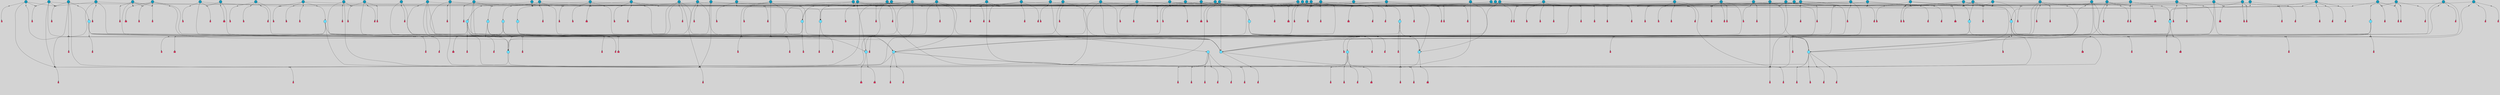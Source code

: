 // File exported with GEGELATI v1.3.1
// On the 2024-04-08 17:48:11
// With the File::TPGGraphDotExporter
digraph{
	graph[pad = "0.212, 0.055" bgcolor = lightgray]
	node[shape=circle style = filled label = ""]
		T3 [fillcolor="#66ddff"]
		T7 [fillcolor="#66ddff"]
		T9 [fillcolor="#66ddff"]
		T11 [fillcolor="#66ddff"]
		T24 [fillcolor="#66ddff"]
		T27 [fillcolor="#66ddff"]
		T90 [fillcolor="#66ddff"]
		T111 [fillcolor="#66ddff"]
		T129 [fillcolor="#66ddff"]
		T150 [fillcolor="#66ddff"]
		T159 [fillcolor="#66ddff"]
		T193 [fillcolor="#66ddff"]
		T194 [fillcolor="#66ddff"]
		T211 [fillcolor="#66ddff"]
		T212 [fillcolor="#66ddff"]
		T215 [fillcolor="#66ddff"]
		T246 [fillcolor="#66ddff"]
		T255 [fillcolor="#1199bb"]
		T280 [fillcolor="#1199bb"]
		T291 [fillcolor="#1199bb"]
		T294 [fillcolor="#1199bb"]
		T297 [fillcolor="#1199bb"]
		T316 [fillcolor="#1199bb"]
		T319 [fillcolor="#1199bb"]
		T320 [fillcolor="#1199bb"]
		T321 [fillcolor="#66ddff"]
		T322 [fillcolor="#1199bb"]
		T325 [fillcolor="#1199bb"]
		T330 [fillcolor="#1199bb"]
		T333 [fillcolor="#1199bb"]
		T354 [fillcolor="#1199bb"]
		T382 [fillcolor="#1199bb"]
		T387 [fillcolor="#1199bb"]
		T399 [fillcolor="#66ddff"]
		T400 [fillcolor="#1199bb"]
		T401 [fillcolor="#1199bb"]
		T410 [fillcolor="#1199bb"]
		T411 [fillcolor="#1199bb"]
		T412 [fillcolor="#1199bb"]
		T414 [fillcolor="#1199bb"]
		T418 [fillcolor="#1199bb"]
		T419 [fillcolor="#1199bb"]
		T420 [fillcolor="#1199bb"]
		T421 [fillcolor="#1199bb"]
		T422 [fillcolor="#1199bb"]
		T424 [fillcolor="#1199bb"]
		T425 [fillcolor="#1199bb"]
		T426 [fillcolor="#66ddff"]
		T391 [fillcolor="#1199bb"]
		T429 [fillcolor="#1199bb"]
		T430 [fillcolor="#1199bb"]
		T431 [fillcolor="#1199bb"]
		T432 [fillcolor="#1199bb"]
		T433 [fillcolor="#1199bb"]
		T434 [fillcolor="#1199bb"]
		T435 [fillcolor="#66ddff"]
		T436 [fillcolor="#1199bb"]
		T437 [fillcolor="#1199bb"]
		T440 [fillcolor="#1199bb"]
		T116 [fillcolor="#1199bb"]
		T443 [fillcolor="#1199bb"]
		T444 [fillcolor="#1199bb"]
		T448 [fillcolor="#1199bb"]
		T279 [fillcolor="#1199bb"]
		T451 [fillcolor="#1199bb"]
		T454 [fillcolor="#1199bb"]
		T455 [fillcolor="#1199bb"]
		T457 [fillcolor="#66ddff"]
		T459 [fillcolor="#1199bb"]
		T461 [fillcolor="#1199bb"]
		T463 [fillcolor="#1199bb"]
		T466 [fillcolor="#1199bb"]
		T467 [fillcolor="#1199bb"]
		T469 [fillcolor="#1199bb"]
		T471 [fillcolor="#1199bb"]
		T472 [fillcolor="#1199bb"]
		T474 [fillcolor="#1199bb"]
		T476 [fillcolor="#1199bb"]
		T477 [fillcolor="#1199bb"]
		T479 [fillcolor="#1199bb"]
		T480 [fillcolor="#1199bb"]
		T482 [fillcolor="#1199bb"]
		T483 [fillcolor="#1199bb"]
		T484 [fillcolor="#1199bb"]
		T485 [fillcolor="#1199bb"]
		T486 [fillcolor="#1199bb"]
		T487 [fillcolor="#1199bb"]
		T488 [fillcolor="#1199bb"]
		T489 [fillcolor="#1199bb"]
		T490 [fillcolor="#1199bb"]
		T492 [fillcolor="#1199bb"]
		T493 [fillcolor="#1199bb"]
		T494 [fillcolor="#1199bb"]
		T495 [fillcolor="#1199bb"]
		T496 [fillcolor="#1199bb"]
		T497 [fillcolor="#1199bb"]
		T498 [fillcolor="#1199bb"]
		T499 [fillcolor="#1199bb"]
		T500 [fillcolor="#1199bb"]
		T501 [fillcolor="#1199bb"]
		T502 [fillcolor="#1199bb"]
		T503 [fillcolor="#1199bb"]
		P4792 [fillcolor="#cccccc" shape=point] //6|
		I4792 [shape=box style=invis label="6|1&2|6#1|7&#92;n10|7&2|0#1|5&#92;n9|4&0|1#2|2&#92;n8|6&0|0#1|0&#92;n"]
		P4792 -> I4792[style=invis]
		A3865 [fillcolor="#ff3366" shape=box margin=0.03 width=0 height=0 label="3"]
		T3 -> P4792 -> A3865
		P4793 [fillcolor="#cccccc" shape=point] //3|
		I4793 [shape=box style=invis label="7|6&2|4#0|2&#92;n10|3&2|7#1|4&#92;n11|6&0|4#0|1&#92;n7|1&0|0#2|6&#92;n7|6&0|3#2|6&#92;n4|0&2|6#0|1&#92;n4|4&2|5#0|2&#92;n4|6&0|4#2|7&#92;n10|0&2|3#1|5&#92;n2|6&0|5#0|2&#92;n1|0&2|3#0|7&#92;n1|6&2|0#0|5&#92;n6|2&0|1#0|7&#92;n9|2&0|3#2|7&#92;n5|3&0|6#0|6&#92;n1|7&2|5#2|3&#92;n8|1&2|7#0|6&#92;n1|0&2|5#2|1&#92;n7|1&2|2#2|5&#92;n7|4&2|6#0|3&#92;n"]
		P4793 -> I4793[style=invis]
		A3866 [fillcolor="#ff3366" shape=box margin=0.03 width=0 height=0 label="4"]
		T3 -> P4793 -> A3866
		P4794 [fillcolor="#cccccc" shape=point] //-3|
		I4794 [shape=box style=invis label="1|6&2|7#0|7&#92;n10|2&0|7#1|3&#92;n9|6&2|7#2|2&#92;n5|3&0|7#0|7&#92;n1|6&2|3#0|0&#92;n2|3&2|3#2|2&#92;n5|1&2|6#0|6&#92;n"]
		P4794 -> I4794[style=invis]
		A3867 [fillcolor="#ff3366" shape=box margin=0.03 width=0 height=0 label="7"]
		T7 -> P4794 -> A3867
		P4795 [fillcolor="#cccccc" shape=point] //5|
		I4795 [shape=box style=invis label="0|5&2|3#0|1&#92;n0|6&2|1#2|4&#92;n6|2&2|6#0|7&#92;n7|4&0|3#0|1&#92;n5|4&0|7#1|6&#92;n9|1&0|5#2|2&#92;n6|3&2|3#1|7&#92;n11|7&2|4#1|6&#92;n2|5&0|1#0|0&#92;n4|7&0|0#0|2&#92;n6|2&0|6#0|0&#92;n2|1&2|6#2|4&#92;n10|0&2|0#1|0&#92;n6|6&2|4#0|6&#92;n"]
		P4795 -> I4795[style=invis]
		A3868 [fillcolor="#ff3366" shape=box margin=0.03 width=0 height=0 label="8"]
		T7 -> P4795 -> A3868
		P4796 [fillcolor="#cccccc" shape=point] //-6|
		I4796 [shape=box style=invis label="11|1&0|7#2|0&#92;n10|4&0|1#1|0&#92;n4|3&2|4#2|1&#92;n0|5&2|0#0|0&#92;n6|1&0|0#0|3&#92;n8|2&2|0#0|4&#92;n11|4&2|0#1|6&#92;n7|0&2|6#2|3&#92;n5|3&2|6#2|0&#92;n2|0&2|0#0|4&#92;n"]
		P4796 -> I4796[style=invis]
		A3869 [fillcolor="#ff3366" shape=box margin=0.03 width=0 height=0 label="9"]
		T9 -> P4796 -> A3869
		P4797 [fillcolor="#cccccc" shape=point] //2|
		I4797 [shape=box style=invis label="6|3&2|7#1|4&#92;n8|6&0|0#2|5&#92;n2|1&0|2#0|3&#92;n8|7&0|6#0|4&#92;n2|1&2|0#0|1&#92;n0|0&2|2#2|3&#92;n6|6&0|7#2|1&#92;n6|1&0|7#2|6&#92;n5|4&2|7#0|4&#92;n0|3&0|4#2|0&#92;n11|0&2|0#2|5&#92;n4|5&2|5#2|4&#92;n5|7&0|6#0|4&#92;n9|7&2|5#0|3&#92;n5|4&2|1#0|3&#92;n5|3&0|1#1|7&#92;n0|4&0|3#2|5&#92;n"]
		P4797 -> I4797[style=invis]
		A3870 [fillcolor="#ff3366" shape=box margin=0.03 width=0 height=0 label="10"]
		T9 -> P4797 -> A3870
		P4798 [fillcolor="#cccccc" shape=point] //6|
		I4798 [shape=box style=invis label="3|0&2|7#2|2&#92;n3|2&0|4#2|5&#92;n5|1&0|2#1|0&#92;n8|7&0|1#2|0&#92;n8|5&0|3#0|6&#92;n0|2&0|2#2|3&#92;n1|5&2|5#0|5&#92;n5|6&0|6#0|7&#92;n6|7&0|0#2|6&#92;n1|2&2|3#0|0&#92;n7|7&2|3#0|4&#92;n0|7&2|7#0|6&#92;n1|0&2|2#2|7&#92;n4|4&0|1#0|0&#92;n"]
		P4798 -> I4798[style=invis]
		A3871 [fillcolor="#ff3366" shape=box margin=0.03 width=0 height=0 label="11"]
		T11 -> P4798 -> A3871
		P4799 [fillcolor="#cccccc" shape=point] //-4|
		I4799 [shape=box style=invis label="4|1&0|4#2|6&#92;n1|2&2|2#2|0&#92;n1|2&2|0#0|6&#92;n8|4&2|3#2|5&#92;n5|5&2|1#1|0&#92;n"]
		P4799 -> I4799[style=invis]
		A3872 [fillcolor="#ff3366" shape=box margin=0.03 width=0 height=0 label="12"]
		T11 -> P4799 -> A3872
		P4800 [fillcolor="#cccccc" shape=point] //1|
		I4800 [shape=box style=invis label="5|1&0|6#2|7&#92;n2|4&0|4#2|2&#92;n0|6&0|5#0|4&#92;n10|6&2|5#1|6&#92;n9|3&0|1#1|7&#92;n10|3&2|2#1|0&#92;n5|0&0|0#2|1&#92;n11|3&2|3#1|5&#92;n10|3&0|1#1|0&#92;n2|4&0|1#0|1&#92;n0|2&0|3#2|4&#92;n9|2&2|1#2|5&#92;n11|7&2|6#2|6&#92;n"]
		P4800 -> I4800[style=invis]
		T24 -> P4800 -> T7
		P4801 [fillcolor="#cccccc" shape=point] //5|
		I4801 [shape=box style=invis label="3|0&2|0#0|1&#92;n3|0&0|7#0|1&#92;n5|3&0|2#2|6&#92;n4|4&2|4#2|6&#92;n11|2&0|7#1|6&#92;n2|7&2|2#2|5&#92;n9|3&2|6#2|7&#92;n7|7&0|0#0|4&#92;n6|1&2|4#2|3&#92;n5|4&2|0#1|6&#92;n1|3&0|7#0|4&#92;n"]
		P4801 -> I4801[style=invis]
		A3873 [fillcolor="#ff3366" shape=box margin=0.03 width=0 height=0 label="7"]
		T24 -> P4801 -> A3873
		P4802 [fillcolor="#cccccc" shape=point] //-2|
		I4802 [shape=box style=invis label="4|1&0|4#0|3&#92;n4|2&0|5#2|0&#92;n5|5&2|6#0|5&#92;n1|4&0|1#0|2&#92;n6|3&2|7#1|5&#92;n0|4&2|0#0|3&#92;n8|5&2|5#1|2&#92;n10|7&2|7#1|1&#92;n3|4&0|0#2|1&#92;n3|6&2|5#2|5&#92;n8|3&0|1#0|7&#92;n10|0&2|7#1|3&#92;n4|1&2|4#0|1&#92;n9|3&2|0#0|4&#92;n3|6&2|0#0|4&#92;n1|2&0|6#2|1&#92;n4|0&2|1#2|2&#92;n"]
		P4802 -> I4802[style=invis]
		A3874 [fillcolor="#ff3366" shape=box margin=0.03 width=0 height=0 label="14"]
		T24 -> P4802 -> A3874
		P4803 [fillcolor="#cccccc" shape=point] //2|
		I4803 [shape=box style=invis label="9|1&2|3#0|1&#92;n5|2&2|0#2|4&#92;n3|6&2|5#2|7&#92;n7|0&2|5#0|4&#92;n1|2&0|3#0|5&#92;n7|3&2|7#0|0&#92;n"]
		P4803 -> I4803[style=invis]
		A3875 [fillcolor="#ff3366" shape=box margin=0.03 width=0 height=0 label="2"]
		T27 -> P4803 -> A3875
		P4804 [fillcolor="#cccccc" shape=point] //-6|
		I4804 [shape=box style=invis label="7|5&0|4#0|4&#92;n11|0&2|5#2|1&#92;n"]
		P4804 -> I4804[style=invis]
		A3876 [fillcolor="#ff3366" shape=box margin=0.03 width=0 height=0 label="3"]
		T27 -> P4804 -> A3876
		T27 -> P4793
		P4805 [fillcolor="#cccccc" shape=point] //0|
		I4805 [shape=box style=invis label="2|5&0|1#0|6&#92;n6|1&2|2#2|7&#92;n8|0&0|3#1|4&#92;n4|3&2|5#2|4&#92;n8|1&2|4#0|0&#92;n6|6&0|1#2|6&#92;n11|7&2|4#2|5&#92;n6|2&2|4#0|2&#92;n8|5&2|4#2|4&#92;n2|1&2|1#2|2&#92;n2|7&2|5#2|6&#92;n9|7&0|5#0|4&#92;n1|2&0|5#2|6&#92;n4|2&2|3#2|7&#92;n3|3&2|1#0|2&#92;n"]
		P4805 -> I4805[style=invis]
		A3877 [fillcolor="#ff3366" shape=box margin=0.03 width=0 height=0 label="5"]
		T27 -> P4805 -> A3877
		P4806 [fillcolor="#cccccc" shape=point] //0|
		I4806 [shape=box style=invis label="4|0&0|3#2|7&#92;n10|2&0|3#1|7&#92;n3|5&0|2#0|3&#92;n4|5&0|0#2|1&#92;n10|7&2|0#1|2&#92;n5|3&2|3#1|6&#92;n9|5&2|0#0|4&#92;n5|4&2|7#0|2&#92;n10|3&2|7#1|4&#92;n7|2&0|1#2|6&#92;n8|6&0|5#0|5&#92;n8|7&2|3#0|5&#92;n2|6&2|4#0|0&#92;n"]
		P4806 -> I4806[style=invis]
		A3878 [fillcolor="#ff3366" shape=box margin=0.03 width=0 height=0 label="5"]
		T27 -> P4806 -> A3878
		P4807 [fillcolor="#cccccc" shape=point] //-2|
		I4807 [shape=box style=invis label="8|4&2|1#2|5&#92;n4|1&0|7#2|1&#92;n5|7&2|3#2|2&#92;n10|4&2|5#1|7&#92;n10|0&2|6#1|3&#92;n4|5&2|7#0|6&#92;n9|5&2|4#0|4&#92;n2|4&0|5#0|7&#92;n11|1&2|4#2|6&#92;n5|6&0|7#1|2&#92;n2|7&2|7#2|6&#92;n5|2&0|5#1|5&#92;n3|0&0|6#0|2&#92;n4|0&0|4#2|4&#92;n4|4&2|6#0|7&#92;n10|6&2|0#1|4&#92;n9|7&0|3#1|4&#92;n1|4&2|6#0|3&#92;n11|5&2|6#0|3&#92;n0|3&0|5#0|1&#92;n"]
		P4807 -> I4807[style=invis]
		A3879 [fillcolor="#ff3366" shape=box margin=0.03 width=0 height=0 label="13"]
		T90 -> P4807 -> A3879
		P4808 [fillcolor="#cccccc" shape=point] //4|
		I4808 [shape=box style=invis label="7|1&2|6#1|3&#92;n10|1&0|3#1|6&#92;n8|5&2|3#2|1&#92;n11|5&0|0#2|6&#92;n4|1&0|6#0|0&#92;n11|1&0|2#0|3&#92;n2|0&2|1#0|7&#92;n"]
		P4808 -> I4808[style=invis]
		A3880 [fillcolor="#ff3366" shape=box margin=0.03 width=0 height=0 label="2"]
		T90 -> P4808 -> A3880
		P4809 [fillcolor="#cccccc" shape=point] //7|
		I4809 [shape=box style=invis label="10|3&0|1#1|4&#92;n4|6&0|0#0|2&#92;n4|5&0|6#0|0&#92;n4|3&0|6#2|1&#92;n7|0&0|3#1|2&#92;n4|7&0|6#0|5&#92;n7|6&0|7#0|6&#92;n6|6&0|0#0|3&#92;n11|1&0|4#2|5&#92;n10|2&0|3#1|2&#92;n"]
		P4809 -> I4809[style=invis]
		A3881 [fillcolor="#ff3366" shape=box margin=0.03 width=0 height=0 label="4"]
		T90 -> P4809 -> A3881
		P4810 [fillcolor="#cccccc" shape=point] //-3|
		I4810 [shape=box style=invis label="8|1&2|3#0|5&#92;n0|6&0|5#0|5&#92;n3|7&2|1#0|6&#92;n3|5&0|1#0|0&#92;n9|5&2|0#0|4&#92;n3|5&0|2#0|3&#92;n10|6&2|4#1|0&#92;n9|4&2|7#2|6&#92;n1|7&2|5#2|2&#92;n"]
		P4810 -> I4810[style=invis]
		A3882 [fillcolor="#ff3366" shape=box margin=0.03 width=0 height=0 label="5"]
		T90 -> P4810 -> A3882
		P4811 [fillcolor="#cccccc" shape=point] //-7|
		I4811 [shape=box style=invis label="3|0&2|0#0|1&#92;n1|1&0|2#0|4&#92;n11|2&0|7#1|6&#92;n9|7&0|0#0|4&#92;n3|0&0|7#0|1&#92;n9|3&2|6#2|7&#92;n5|3&0|2#2|6&#92;n6|1&2|4#2|3&#92;n5|4&2|0#1|6&#92;n1|3&0|7#0|7&#92;n"]
		P4811 -> I4811[style=invis]
		A3883 [fillcolor="#ff3366" shape=box margin=0.03 width=0 height=0 label="7"]
		T90 -> P4811 -> A3883
		P4812 [fillcolor="#cccccc" shape=point] //-5|
		I4812 [shape=box style=invis label="0|0&2|3#0|2&#92;n10|5&0|6#1|3&#92;n7|3&0|6#2|3&#92;n3|4&0|6#0|6&#92;n10|5&0|2#1|1&#92;n5|0&0|1#0|3&#92;n6|6&2|5#1|5&#92;n7|4&0|2#1|7&#92;n5|7&0|1#2|5&#92;n1|5&0|0#0|3&#92;n7|5&2|1#2|6&#92;n9|0&0|2#0|0&#92;n4|0&2|4#0|0&#92;n4|6&0|0#2|3&#92;n3|1&0|6#2|5&#92;n7|7&2|1#2|3&#92;n9|4&2|2#0|6&#92;n"]
		P4812 -> I4812[style=invis]
		T111 -> P4812 -> T9
		P4813 [fillcolor="#cccccc" shape=point] //7|
		I4813 [shape=box style=invis label="7|4&2|1#2|0&#92;n4|1&2|4#2|3&#92;n5|0&2|0#2|2&#92;n6|1&2|4#2|6&#92;n"]
		P4813 -> I4813[style=invis]
		A3884 [fillcolor="#ff3366" shape=box margin=0.03 width=0 height=0 label="9"]
		T111 -> P4813 -> A3884
		P4814 [fillcolor="#cccccc" shape=point] //2|
		I4814 [shape=box style=invis label="3|0&2|0#0|1&#92;n11|2&0|7#1|6&#92;n8|7&2|4#0|5&#92;n5|3&0|2#2|6&#92;n4|4&2|4#2|6&#92;n3|0&0|7#0|1&#92;n2|7&2|2#2|5&#92;n9|3&2|6#2|7&#92;n7|7&0|0#0|4&#92;n6|1&2|4#1|3&#92;n5|4&2|0#1|6&#92;n1|3&0|7#0|4&#92;n"]
		P4814 -> I4814[style=invis]
		A3885 [fillcolor="#ff3366" shape=box margin=0.03 width=0 height=0 label="7"]
		T111 -> P4814 -> A3885
		T111 -> P4796
		P4815 [fillcolor="#cccccc" shape=point] //8|
		I4815 [shape=box style=invis label="9|0&0|1#2|0&#92;n10|1&2|5#1|4&#92;n8|2&2|6#0|4&#92;n2|4&2|5#2|3&#92;n4|2&2|2#0|2&#92;n7|5&0|2#0|0&#92;n8|2&2|1#1|3&#92;n8|7&0|7#2|1&#92;n1|1&0|0#0|7&#92;n5|6&2|5#1|0&#92;n6|6&2|5#0|0&#92;n11|4&0|3#2|6&#92;n4|2&2|4#0|7&#92;n5|6&0|1#2|0&#92;n11|3&0|2#0|7&#92;n"]
		P4815 -> I4815[style=invis]
		A3886 [fillcolor="#ff3366" shape=box margin=0.03 width=0 height=0 label="6"]
		T129 -> P4815 -> A3886
		T129 -> P4801
		P4816 [fillcolor="#cccccc" shape=point] //10|
		I4816 [shape=box style=invis label="4|5&2|7#2|1&#92;n1|7&2|3#0|6&#92;n3|5&2|2#0|3&#92;n10|3&0|7#1|4&#92;n7|1&0|4#2|6&#92;n10|2&0|3#1|7&#92;n9|5&2|0#0|4&#92;n4|0&0|3#2|7&#92;n11|4&2|6#1|2&#92;n5|4&2|7#0|2&#92;n2|6&2|4#0|0&#92;n6|5&0|7#2|1&#92;n5|3&2|3#1|6&#92;n10|7&2|0#1|2&#92;n"]
		P4816 -> I4816[style=invis]
		A3887 [fillcolor="#ff3366" shape=box margin=0.03 width=0 height=0 label="5"]
		T129 -> P4816 -> A3887
		P4817 [fillcolor="#cccccc" shape=point] //5|
		I4817 [shape=box style=invis label="9|4&2|3#1|3&#92;n0|4&2|4#0|5&#92;n6|1&2|6#2|5&#92;n4|0&0|5#2|0&#92;n"]
		P4817 -> I4817[style=invis]
		A3888 [fillcolor="#ff3366" shape=box margin=0.03 width=0 height=0 label="7"]
		T129 -> P4817 -> A3888
		P4818 [fillcolor="#cccccc" shape=point] //6|
		I4818 [shape=box style=invis label="9|4&2|7#0|6&#92;n8|4&0|1#1|0&#92;n1|3&0|0#2|1&#92;n2|4&0|6#2|2&#92;n5|1&2|5#0|7&#92;n3|0&0|3#2|6&#92;n2|2&2|6#0|2&#92;n8|4&0|4#2|2&#92;n5|1&2|4#0|3&#92;n9|4&0|6#0|6&#92;n5|0&2|2#1|5&#92;n11|7&0|0#1|1&#92;n0|4&0|3#0|3&#92;n7|7&2|4#2|5&#92;n1|5&0|1#2|1&#92;n"]
		P4818 -> I4818[style=invis]
		A3889 [fillcolor="#ff3366" shape=box margin=0.03 width=0 height=0 label="1"]
		T129 -> P4818 -> A3889
		P4819 [fillcolor="#cccccc" shape=point] //-3|
		I4819 [shape=box style=invis label="2|6&0|0#0|7&#92;n9|6&2|0#0|6&#92;n3|0&0|5#0|1&#92;n5|5&0|4#0|3&#92;n6|1&2|4#2|3&#92;n2|7&2|2#2|5&#92;n5|3&0|2#2|6&#92;n7|7&0|0#0|4&#92;n5|4&2|0#1|6&#92;n9|3&2|6#2|7&#92;n1|3&0|7#0|4&#92;n"]
		P4819 -> I4819[style=invis]
		A3890 [fillcolor="#ff3366" shape=box margin=0.03 width=0 height=0 label="7"]
		T150 -> P4819 -> A3890
		P4820 [fillcolor="#cccccc" shape=point] //4|
		I4820 [shape=box style=invis label="6|0&0|7#1|0&#92;n8|6&2|6#2|7&#92;n"]
		P4820 -> I4820[style=invis]
		A3891 [fillcolor="#ff3366" shape=box margin=0.03 width=0 height=0 label="3"]
		T150 -> P4820 -> A3891
		P4821 [fillcolor="#cccccc" shape=point] //0|
		I4821 [shape=box style=invis label="2|5&0|1#0|6&#92;n6|1&2|2#2|7&#92;n8|0&0|3#1|4&#92;n11|7&2|4#2|5&#92;n8|1&2|4#0|0&#92;n6|6&0|1#2|6&#92;n7|0&2|4#1|0&#92;n4|1&2|5#2|4&#92;n6|2&2|4#0|2&#92;n8|5&2|4#2|4&#92;n2|1&2|1#2|2&#92;n2|7&2|5#2|6&#92;n9|7&0|5#0|4&#92;n1|2&0|5#2|6&#92;n4|2&2|3#2|7&#92;n3|3&2|1#0|2&#92;n"]
		P4821 -> I4821[style=invis]
		A3892 [fillcolor="#ff3366" shape=box margin=0.03 width=0 height=0 label="5"]
		T150 -> P4821 -> A3892
		P4822 [fillcolor="#cccccc" shape=point] //-8|
		I4822 [shape=box style=invis label="7|5&0|4#2|4&#92;n"]
		P4822 -> I4822[style=invis]
		A3893 [fillcolor="#ff3366" shape=box margin=0.03 width=0 height=0 label="3"]
		T150 -> P4822 -> A3893
		P4823 [fillcolor="#cccccc" shape=point] //7|
		I4823 [shape=box style=invis label="1|6&2|7#0|7&#92;n9|6&2|7#2|2&#92;n10|2&0|7#1|0&#92;n1|6&2|3#0|0&#92;n5|0&2|2#1|1&#92;n2|3&2|3#2|2&#92;n5|1&2|6#0|6&#92;n"]
		P4823 -> I4823[style=invis]
		T150 -> P4823 -> T90
		P4824 [fillcolor="#cccccc" shape=point] //7|
		I4824 [shape=box style=invis label="7|0&2|1#2|0&#92;n9|7&2|1#1|7&#92;n8|2&0|1#1|0&#92;n6|6&0|2#1|1&#92;n2|2&0|5#0|0&#92;n5|7&0|0#2|1&#92;n5|1&2|5#1|5&#92;n4|7&2|4#2|3&#92;n10|5&2|2#1|5&#92;n1|3&2|2#2|0&#92;n10|2&2|6#1|5&#92;n"]
		P4824 -> I4824[style=invis]
		A3894 [fillcolor="#ff3366" shape=box margin=0.03 width=0 height=0 label="1"]
		T159 -> P4824 -> A3894
		P4825 [fillcolor="#cccccc" shape=point] //7|
		I4825 [shape=box style=invis label="7|4&2|7#0|4&#92;n4|6&0|1#2|5&#92;n2|1&2|3#0|0&#92;n4|3&2|0#0|1&#92;n0|0&2|7#2|7&#92;n7|7&0|5#2|3&#92;n5|0&2|1#2|2&#92;n10|0&0|4#1|2&#92;n4|4&0|7#0|0&#92;n6|7&0|2#0|1&#92;n1|4&2|5#0|4&#92;n"]
		P4825 -> I4825[style=invis]
		A3895 [fillcolor="#ff3366" shape=box margin=0.03 width=0 height=0 label="0"]
		T159 -> P4825 -> A3895
		P4826 [fillcolor="#cccccc" shape=point] //5|
		I4826 [shape=box style=invis label="0|5&2|3#0|1&#92;n0|6&2|1#2|4&#92;n6|2&2|6#0|7&#92;n9|0&2|7#1|1&#92;n7|4&0|3#0|1&#92;n11|7&2|4#1|6&#92;n9|1&0|5#2|2&#92;n5|4&0|7#1|6&#92;n2|5&0|1#0|0&#92;n4|7&0|0#0|2&#92;n6|2&0|6#0|0&#92;n2|1&2|6#2|4&#92;n10|0&0|0#1|0&#92;n6|6&2|4#0|6&#92;n"]
		P4826 -> I4826[style=invis]
		T159 -> P4826 -> T129
		P4827 [fillcolor="#cccccc" shape=point] //-2|
		I4827 [shape=box style=invis label="1|0&0|3#0|3&#92;n2|7&0|4#0|4&#92;n11|6&2|1#1|4&#92;n6|1&2|5#0|0&#92;n2|0&2|0#0|6&#92;n1|3&2|1#0|4&#92;n"]
		P4827 -> I4827[style=invis]
		A3896 [fillcolor="#ff3366" shape=box margin=0.03 width=0 height=0 label="2"]
		T193 -> P4827 -> A3896
		P4828 [fillcolor="#cccccc" shape=point] //3|
		I4828 [shape=box style=invis label="5|4&2|7#0|4&#92;n0|4&0|3#2|5&#92;n8|6&0|0#2|5&#92;n2|1&0|2#0|3&#92;n9|7&0|6#0|4&#92;n0|0&2|2#2|3&#92;n6|6&0|7#2|1&#92;n6|1&0|7#2|6&#92;n0|3&0|4#2|0&#92;n11|0&2|0#2|5&#92;n4|5&2|5#2|4&#92;n5|3&0|1#1|7&#92;n9|7&2|2#0|3&#92;n5|4&2|1#0|3&#92;n5|0&0|6#0|4&#92;n0|0&0|1#2|0&#92;n"]
		P4828 -> I4828[style=invis]
		A3897 [fillcolor="#ff3366" shape=box margin=0.03 width=0 height=0 label="10"]
		T193 -> P4828 -> A3897
		P4829 [fillcolor="#cccccc" shape=point] //-1|
		I4829 [shape=box style=invis label="1|7&2|1#0|6&#92;n8|1&2|3#0|5&#92;n10|6&2|7#1|0&#92;n1|7&2|5#0|2&#92;n0|3&0|3#2|2&#92;n3|5&0|1#0|0&#92;n3|5&0|2#0|3&#92;n1|5&2|0#0|4&#92;n5|7&2|2#2|5&#92;n4|0&2|3#0|3&#92;n"]
		P4829 -> I4829[style=invis]
		T193 -> P4829 -> T3
		P4830 [fillcolor="#cccccc" shape=point] //10|
		I4830 [shape=box style=invis label="6|1&2|4#2|3&#92;n3|0&0|7#0|1&#92;n5|3&0|2#2|6&#92;n4|4&0|4#2|6&#92;n5|4&2|0#1|6&#92;n10|5&0|6#1|5&#92;n2|5&2|1#2|2&#92;n1|3&0|7#0|4&#92;n3|0&2|0#0|1&#92;n11|2&0|5#1|6&#92;n9|3&2|6#2|7&#92;n7|7&0|0#0|4&#92;n"]
		P4830 -> I4830[style=invis]
		A3898 [fillcolor="#ff3366" shape=box margin=0.03 width=0 height=0 label="7"]
		T193 -> P4830 -> A3898
		P4831 [fillcolor="#cccccc" shape=point] //5|
		I4831 [shape=box style=invis label="3|0&2|0#2|1&#92;n3|0&0|7#0|1&#92;n5|3&0|2#2|6&#92;n4|4&2|4#2|6&#92;n5|4&2|0#1|6&#92;n2|7&2|2#2|5&#92;n1|3&0|7#0|4&#92;n11|6&2|2#0|7&#92;n7|7&0|0#0|4&#92;n6|1&2|4#2|3&#92;n11|0&0|7#1|6&#92;n9|3&2|6#2|7&#92;n"]
		P4831 -> I4831[style=invis]
		A3899 [fillcolor="#ff3366" shape=box margin=0.03 width=0 height=0 label="7"]
		T194 -> P4831 -> A3899
		P4832 [fillcolor="#cccccc" shape=point] //4|
		I4832 [shape=box style=invis label="7|1&0|6#0|1&#92;n6|7&2|7#1|7&#92;n10|1&2|1#1|1&#92;n9|6&2|2#1|4&#92;n4|7&0|4#2|2&#92;n9|6&0|5#1|1&#92;n10|0&2|6#1|6&#92;n5|1&0|1#2|3&#92;n10|1&0|5#1|0&#92;n3|4&2|3#0|0&#92;n8|2&0|5#2|4&#92;n1|6&2|0#0|0&#92;n2|3&0|1#2|6&#92;n5|2&2|2#1|6&#92;n2|2&0|1#2|1&#92;n3|1&2|7#0|3&#92;n6|7&2|3#0|4&#92;n"]
		P4832 -> I4832[style=invis]
		A3900 [fillcolor="#ff3366" shape=box margin=0.03 width=0 height=0 label="10"]
		T194 -> P4832 -> A3900
		P4833 [fillcolor="#cccccc" shape=point] //-4|
		I4833 [shape=box style=invis label="0|4&0|0#2|7&#92;n8|5&2|4#2|4&#92;n4|3&2|5#2|4&#92;n11|7&2|2#2|5&#92;n6|5&2|2#2|7&#92;n3|2&0|7#0|7&#92;n3|3&2|1#0|3&#92;n2|6&0|3#2|5&#92;n0|1&2|6#2|2&#92;n8|2&0|0#1|6&#92;n0|7&0|5#0|4&#92;n9|5&0|3#2|7&#92;n2|7&2|5#2|6&#92;n9|0&2|0#0|1&#92;n1|2&2|4#0|2&#92;n"]
		P4833 -> I4833[style=invis]
		T194 -> P4833 -> T27
		T194 -> P4825
		P4834 [fillcolor="#cccccc" shape=point] //5|
		I4834 [shape=box style=invis label="3|0&2|0#0|1&#92;n3|0&0|7#0|1&#92;n5|3&0|2#2|6&#92;n4|4&2|4#2|6&#92;n11|2&0|7#1|6&#92;n2|7&2|2#2|5&#92;n9|3&2|6#2|7&#92;n7|7&0|0#0|4&#92;n6|1&2|4#2|3&#92;n5|4&2|0#1|6&#92;n1|3&0|7#0|4&#92;n"]
		P4834 -> I4834[style=invis]
		A3901 [fillcolor="#ff3366" shape=box margin=0.03 width=0 height=0 label="7"]
		T211 -> P4834 -> A3901
		P4835 [fillcolor="#cccccc" shape=point] //10|
		I4835 [shape=box style=invis label="4|5&2|7#2|1&#92;n1|7&2|3#0|6&#92;n3|5&2|2#0|3&#92;n10|3&0|7#1|4&#92;n7|1&0|4#2|6&#92;n10|2&0|3#1|7&#92;n9|5&2|0#0|4&#92;n4|0&0|3#2|7&#92;n11|4&2|6#1|2&#92;n5|4&2|7#0|2&#92;n2|6&2|4#0|0&#92;n6|5&0|7#2|1&#92;n5|3&2|3#1|6&#92;n10|7&2|0#1|2&#92;n"]
		P4835 -> I4835[style=invis]
		A3902 [fillcolor="#ff3366" shape=box margin=0.03 width=0 height=0 label="5"]
		T211 -> P4835 -> A3902
		P4836 [fillcolor="#cccccc" shape=point] //8|
		I4836 [shape=box style=invis label="9|0&0|1#2|0&#92;n10|1&2|5#1|4&#92;n8|2&2|6#0|4&#92;n2|4&2|5#2|3&#92;n4|2&2|2#0|2&#92;n7|5&0|2#0|0&#92;n8|2&2|1#1|3&#92;n8|7&0|7#2|1&#92;n1|1&0|0#0|7&#92;n5|6&2|5#1|0&#92;n6|6&2|5#0|0&#92;n11|4&0|3#2|6&#92;n4|2&2|4#0|7&#92;n5|6&0|1#2|0&#92;n11|3&0|2#0|7&#92;n"]
		P4836 -> I4836[style=invis]
		A3903 [fillcolor="#ff3366" shape=box margin=0.03 width=0 height=0 label="6"]
		T211 -> P4836 -> A3903
		P4837 [fillcolor="#cccccc" shape=point] //5|
		I4837 [shape=box style=invis label="0|5&2|3#0|1&#92;n0|6&2|1#2|4&#92;n6|2&2|6#0|7&#92;n9|0&2|7#1|1&#92;n7|4&0|3#0|1&#92;n11|7&2|4#1|6&#92;n9|1&0|5#2|2&#92;n5|4&0|7#1|6&#92;n2|5&0|1#0|0&#92;n4|7&0|0#0|2&#92;n6|2&0|6#0|0&#92;n2|1&2|6#2|4&#92;n10|0&0|0#1|0&#92;n6|6&2|4#0|6&#92;n"]
		P4837 -> I4837[style=invis]
		T212 -> P4837 -> T211
		P4838 [fillcolor="#cccccc" shape=point] //6|
		I4838 [shape=box style=invis label="9|4&2|7#0|6&#92;n8|4&0|1#1|0&#92;n1|3&0|0#2|1&#92;n2|4&0|6#2|2&#92;n5|1&2|5#0|7&#92;n3|0&0|3#2|6&#92;n2|2&2|6#0|2&#92;n8|4&0|4#2|2&#92;n5|1&2|4#0|3&#92;n9|4&0|6#0|6&#92;n5|0&2|2#1|5&#92;n11|7&0|0#1|1&#92;n0|4&0|3#0|3&#92;n7|7&2|4#2|5&#92;n1|5&0|1#2|1&#92;n"]
		P4838 -> I4838[style=invis]
		A3904 [fillcolor="#ff3366" shape=box margin=0.03 width=0 height=0 label="1"]
		T211 -> P4838 -> A3904
		P4839 [fillcolor="#cccccc" shape=point] //7|
		I4839 [shape=box style=invis label="7|4&2|7#0|4&#92;n4|6&0|1#2|5&#92;n2|1&2|3#0|0&#92;n4|3&2|0#0|1&#92;n0|0&2|7#2|7&#92;n7|7&0|5#2|3&#92;n5|0&2|1#2|2&#92;n10|0&0|4#1|2&#92;n4|4&0|7#0|0&#92;n6|7&0|2#0|1&#92;n1|4&2|5#0|4&#92;n"]
		P4839 -> I4839[style=invis]
		A3905 [fillcolor="#ff3366" shape=box margin=0.03 width=0 height=0 label="0"]
		T212 -> P4839 -> A3905
		P4840 [fillcolor="#cccccc" shape=point] //5|
		I4840 [shape=box style=invis label="9|4&2|3#1|3&#92;n0|4&2|4#0|5&#92;n6|1&2|6#2|5&#92;n4|0&0|5#2|0&#92;n"]
		P4840 -> I4840[style=invis]
		A3906 [fillcolor="#ff3366" shape=box margin=0.03 width=0 height=0 label="7"]
		T211 -> P4840 -> A3906
		P4841 [fillcolor="#cccccc" shape=point] //7|
		I4841 [shape=box style=invis label="7|0&2|1#2|0&#92;n9|7&2|1#1|7&#92;n8|2&0|1#1|0&#92;n6|6&0|2#1|1&#92;n2|2&0|5#0|0&#92;n5|7&0|0#2|1&#92;n5|1&2|5#1|5&#92;n4|7&2|4#2|3&#92;n10|5&2|2#1|5&#92;n1|3&2|2#2|0&#92;n10|2&2|6#1|5&#92;n"]
		P4841 -> I4841[style=invis]
		A3907 [fillcolor="#ff3366" shape=box margin=0.03 width=0 height=0 label="1"]
		T212 -> P4841 -> A3907
		P4842 [fillcolor="#cccccc" shape=point] //-1|
		I4842 [shape=box style=invis label="11|7&2|0#1|7&#92;n1|5&2|4#2|4&#92;n4|3&0|1#0|5&#92;n1|6&0|0#0|4&#92;n8|6&2|4#0|0&#92;n4|0&0|0#0|5&#92;n10|4&2|0#1|0&#92;n9|6&2|5#1|3&#92;n0|7&2|1#0|5&#92;n0|6&2|3#2|0&#92;n4|4&0|5#0|1&#92;n"]
		P4842 -> I4842[style=invis]
		A3908 [fillcolor="#ff3366" shape=box margin=0.03 width=0 height=0 label="12"]
		T215 -> P4842 -> A3908
		P4843 [fillcolor="#cccccc" shape=point] //1|
		I4843 [shape=box style=invis label="9|3&0|0#1|1&#92;n4|6&0|5#0|7&#92;n3|6&0|0#2|0&#92;n6|2&2|5#1|4&#92;n8|7&0|7#0|0&#92;n5|0&2|6#0|6&#92;n"]
		P4843 -> I4843[style=invis]
		A3909 [fillcolor="#ff3366" shape=box margin=0.03 width=0 height=0 label="5"]
		T215 -> P4843 -> A3909
		P4844 [fillcolor="#cccccc" shape=point] //5|
		I4844 [shape=box style=invis label="4|4&0|6#2|1&#92;n7|6&0|1#1|4&#92;n6|2&0|7#1|3&#92;n9|1&2|6#0|7&#92;n1|6&2|3#0|0&#92;n2|3&2|3#2|2&#92;n1|0&2|7#2|7&#92;n10|3&0|7#1|7&#92;n"]
		P4844 -> I4844[style=invis]
		A3910 [fillcolor="#ff3366" shape=box margin=0.03 width=0 height=0 label="7"]
		T215 -> P4844 -> A3910
		T246 -> P4825
		T246 -> P4826
		P4845 [fillcolor="#cccccc" shape=point] //5|
		I4845 [shape=box style=invis label="9|4&2|3#1|3&#92;n0|4&2|4#0|5&#92;n6|1&2|6#2|5&#92;n8|5&2|2#1|7&#92;n0|0&0|5#2|0&#92;n"]
		P4845 -> I4845[style=invis]
		A3911 [fillcolor="#ff3366" shape=box margin=0.03 width=0 height=0 label="7"]
		T246 -> P4845 -> A3911
		T255 -> P4829
		P4846 [fillcolor="#cccccc" shape=point] //-9|
		I4846 [shape=box style=invis label="7|1&0|0#2|6&#92;n1|6&0|4#2|7&#92;n7|6&2|4#0|2&#92;n10|7&2|1#1|3&#92;n7|6&0|3#2|6&#92;n4|0&2|2#2|1&#92;n1|0&0|5#2|3&#92;n6|1&2|6#1|1&#92;n7|4&2|6#1|0&#92;n9|5&0|1#0|2&#92;n9|2&0|3#0|7&#92;n6|0&2|7#0|6&#92;n10|5&2|3#1|5&#92;n10|0&2|7#1|4&#92;n1|0&2|3#0|7&#92;n5|2&0|6#0|6&#92;n2|6&0|1#0|2&#92;n7|4&2|5#0|3&#92;n3|6&2|4#0|5&#92;n1|6&2|0#0|5&#92;n"]
		P4846 -> I4846[style=invis]
		A3912 [fillcolor="#ff3366" shape=box margin=0.03 width=0 height=0 label="4"]
		T255 -> P4846 -> A3912
		P4847 [fillcolor="#cccccc" shape=point] //7|
		I4847 [shape=box style=invis label="9|6&2|6#1|3&#92;n9|7&2|0#1|7&#92;n3|0&2|0#0|0&#92;n1|6&0|0#0|4&#92;n7|4&0|3#0|1&#92;n"]
		P4847 -> I4847[style=invis]
		A3913 [fillcolor="#ff3366" shape=box margin=0.03 width=0 height=0 label="12"]
		T255 -> P4847 -> A3913
		P4848 [fillcolor="#cccccc" shape=point] //-9|
		I4848 [shape=box style=invis label="11|5&0|0#2|6&#92;n8|5&2|3#2|1&#92;n7|1&0|6#1|3&#92;n11|4&0|2#0|1&#92;n9|0&2|7#1|6&#92;n10|1&0|3#1|6&#92;n0|3&0|4#2|5&#92;n5|7&2|3#1|6&#92;n2|0&2|1#0|7&#92;n"]
		P4848 -> I4848[style=invis]
		A3914 [fillcolor="#ff3366" shape=box margin=0.03 width=0 height=0 label="2"]
		T255 -> P4848 -> A3914
		P4849 [fillcolor="#cccccc" shape=point] //-7|
		I4849 [shape=box style=invis label="9|1&2|7#2|1&#92;n7|0&2|0#2|7&#92;n2|3&2|3#2|2&#92;n8|5&2|1#0|3&#92;n5|5&0|7#0|1&#92;n1|6&2|7#0|7&#92;n10|2&0|7#1|3&#92;n6|4&2|2#2|4&#92;n0|6&2|5#0|2&#92;n"]
		P4849 -> I4849[style=invis]
		A3915 [fillcolor="#ff3366" shape=box margin=0.03 width=0 height=0 label="7"]
		T255 -> P4849 -> A3915
		T280 -> P4842
		P4850 [fillcolor="#cccccc" shape=point] //3|
		I4850 [shape=box style=invis label="0|4&2|7#0|0&#92;n2|5&2|1#0|5&#92;n10|3&2|2#1|6&#92;n4|3&2|2#0|5&#92;n5|3&0|0#0|6&#92;n9|4&2|2#0|2&#92;n9|1&0|1#0|4&#92;n8|3&2|6#0|3&#92;n1|2&2|6#0|1&#92;n10|0&2|1#1|5&#92;n"]
		P4850 -> I4850[style=invis]
		A3916 [fillcolor="#ff3366" shape=box margin=0.03 width=0 height=0 label="7"]
		T280 -> P4850 -> A3916
		P4851 [fillcolor="#cccccc" shape=point] //3|
		I4851 [shape=box style=invis label="10|4&0|5#1|2&#92;n10|7&2|3#1|4&#92;n1|5&2|4#0|2&#92;n2|0&2|6#0|3&#92;n2|0&2|4#2|0&#92;n2|5&2|1#0|0&#92;n1|1&2|3#2|1&#92;n11|7&0|5#2|7&#92;n5|0&2|6#0|3&#92;n"]
		P4851 -> I4851[style=invis]
		A3917 [fillcolor="#ff3366" shape=box margin=0.03 width=0 height=0 label="2"]
		T280 -> P4851 -> A3917
		P4852 [fillcolor="#cccccc" shape=point] //-9|
		I4852 [shape=box style=invis label="10|3&0|5#1|7&#92;n9|0&2|4#1|3&#92;n"]
		P4852 -> I4852[style=invis]
		A3918 [fillcolor="#ff3366" shape=box margin=0.03 width=0 height=0 label="3"]
		T280 -> P4852 -> A3918
		T291 -> P4795
		P4853 [fillcolor="#cccccc" shape=point] //-3|
		I4853 [shape=box style=invis label="6|0&2|1#2|4&#92;n0|7&0|5#2|7&#92;n1|7&2|3#0|2&#92;n"]
		P4853 -> I4853[style=invis]
		A3919 [fillcolor="#ff3366" shape=box margin=0.03 width=0 height=0 label="3"]
		T291 -> P4853 -> A3919
		T291 -> P4830
		P4854 [fillcolor="#cccccc" shape=point] //-3|
		I4854 [shape=box style=invis label="5|0&2|1#2|2&#92;n4|6&0|2#2|5&#92;n1|4&2|5#0|4&#92;n4|3&2|0#0|1&#92;n0|0&2|6#2|7&#92;n10|0&0|4#1|2&#92;n4|4&0|7#0|0&#92;n6|1&0|2#0|1&#92;n2|1&2|3#0|0&#92;n"]
		P4854 -> I4854[style=invis]
		A3920 [fillcolor="#ff3366" shape=box margin=0.03 width=0 height=0 label="0"]
		T291 -> P4854 -> A3920
		P4855 [fillcolor="#cccccc" shape=point] //-6|
		I4855 [shape=box style=invis label="11|2&2|4#1|0&#92;n8|1&0|3#0|5&#92;n3|1&0|0#0|1&#92;n7|1&0|1#0|5&#92;n3|5&0|7#0|0&#92;n9|4&2|7#2|6&#92;n10|6&0|4#1|0&#92;n11|5&0|0#1|5&#92;n4|4&0|0#2|1&#92;n0|0&2|3#2|4&#92;n"]
		P4855 -> I4855[style=invis]
		A3921 [fillcolor="#ff3366" shape=box margin=0.03 width=0 height=0 label="5"]
		T294 -> P4855 -> A3921
		P4856 [fillcolor="#cccccc" shape=point] //-6|
		I4856 [shape=box style=invis label="10|4&0|1#1|0&#92;n4|3&2|4#2|1&#92;n11|4&2|0#1|6&#92;n8|3&2|0#0|4&#92;n6|1&0|0#0|3&#92;n0|5&2|0#0|0&#92;n0|5&0|1#2|5&#92;n7|4&2|6#2|3&#92;n5|3&2|6#2|0&#92;n2|2&0|5#0|1&#92;n2|0&2|0#0|4&#92;n"]
		P4856 -> I4856[style=invis]
		A3922 [fillcolor="#ff3366" shape=box margin=0.03 width=0 height=0 label="9"]
		T294 -> P4856 -> A3922
		T294 -> P4818
		P4857 [fillcolor="#cccccc" shape=point] //-2|
		I4857 [shape=box style=invis label="11|0&0|4#1|7&#92;n0|0&0|6#2|6&#92;n2|3&0|4#2|5&#92;n6|2&2|4#2|6&#92;n"]
		P4857 -> I4857[style=invis]
		T294 -> P4857 -> T27
		P4858 [fillcolor="#cccccc" shape=point] //4|
		I4858 [shape=box style=invis label="7|1&0|6#0|1&#92;n5|2&2|5#1|6&#92;n10|1&2|1#1|1&#92;n9|6&2|2#1|4&#92;n4|7&0|4#2|2&#92;n9|6&0|4#1|1&#92;n10|0&2|6#1|6&#92;n5|1&0|1#2|3&#92;n1|6&2|0#0|1&#92;n8|2&0|5#2|4&#92;n3|4&2|3#0|0&#92;n10|1&0|5#1|0&#92;n2|2&0|1#2|1&#92;n3|1&2|7#0|3&#92;n"]
		P4858 -> I4858[style=invis]
		A3923 [fillcolor="#ff3366" shape=box margin=0.03 width=0 height=0 label="10"]
		T294 -> P4858 -> A3923
		P4859 [fillcolor="#cccccc" shape=point] //-10|
		I4859 [shape=box style=invis label="3|2&2|1#2|2&#92;n9|5&2|5#0|4&#92;n7|4&0|6#2|2&#92;n7|7&2|5#1|1&#92;n2|4&0|1#0|1&#92;n1|2&0|6#2|2&#92;n1|0&2|1#0|2&#92;n7|1&2|4#1|1&#92;n2|5&0|5#0|0&#92;n8|3&2|4#1|3&#92;n1|4&0|3#0|2&#92;n11|2&2|5#2|1&#92;n"]
		P4859 -> I4859[style=invis]
		A3924 [fillcolor="#ff3366" shape=box margin=0.03 width=0 height=0 label="1"]
		T297 -> P4859 -> A3924
		P4860 [fillcolor="#cccccc" shape=point] //10|
		I4860 [shape=box style=invis label="1|5&0|6#2|0&#92;n6|1&0|7#1|1&#92;n4|7&2|7#0|5&#92;n7|1&2|7#2|3&#92;n4|0&2|0#0|4&#92;n5|3&2|7#2|7&#92;n9|3&2|6#2|0&#92;n4|1&2|7#0|4&#92;n"]
		P4860 -> I4860[style=invis]
		A3925 [fillcolor="#ff3366" shape=box margin=0.03 width=0 height=0 label="9"]
		T297 -> P4860 -> A3925
		P4861 [fillcolor="#cccccc" shape=point] //4|
		I4861 [shape=box style=invis label="10|1&0|0#1|0&#92;n7|4&0|2#1|7&#92;n10|7&2|3#1|4&#92;n2|5&2|4#2|5&#92;n8|0&0|5#2|0&#92;n5|1&2|6#2|7&#92;n5|5&2|7#2|2&#92;n0|7&0|4#0|5&#92;n"]
		P4861 -> I4861[style=invis]
		A3926 [fillcolor="#ff3366" shape=box margin=0.03 width=0 height=0 label="7"]
		T297 -> P4861 -> A3926
		T297 -> P4829
		P4862 [fillcolor="#cccccc" shape=point] //1|
		I4862 [shape=box style=invis label="0|6&2|3#2|0&#92;n1|2&2|5#2|5&#92;n9|2&2|0#1|7&#92;n2|1&2|6#0|0&#92;n2|6&2|4#0|0&#92;n4|0&0|0#0|5&#92;n0|7&2|1#0|5&#92;n1|1&0|0#0|4&#92;n4|3&0|1#0|3&#92;n7|6&0|6#0|1&#92;n6|0&2|2#1|7&#92;n11|7&0|7#2|6&#92;n3|6&0|2#2|4&#92;n4|4&0|5#0|1&#92;n"]
		P4862 -> I4862[style=invis]
		A3927 [fillcolor="#ff3366" shape=box margin=0.03 width=0 height=0 label="12"]
		T316 -> P4862 -> A3927
		P4863 [fillcolor="#cccccc" shape=point] //1|
		I4863 [shape=box style=invis label="2|2&2|3#0|2&#92;n2|2&0|5#2|5&#92;n8|4&0|1#1|0&#92;n9|7&0|6#0|3&#92;n5|1&2|2#0|7&#92;n10|7&0|7#1|3&#92;n7|7&2|4#2|5&#92;n5|5&0|2#2|1&#92;n2|6&2|2#0|0&#92;n9|3&2|2#2|0&#92;n0|6&0|6#2|2&#92;n7|7&0|1#2|3&#92;n3|6&0|1#0|5&#92;n1|5&0|1#2|7&#92;n"]
		P4863 -> I4863[style=invis]
		A3928 [fillcolor="#ff3366" shape=box margin=0.03 width=0 height=0 label="1"]
		T316 -> P4863 -> A3928
		P4864 [fillcolor="#cccccc" shape=point] //-9|
		I4864 [shape=box style=invis label="4|7&2|6#0|5&#92;n11|3&0|2#2|6&#92;n10|2&2|4#1|6&#92;n3|0&2|6#2|7&#92;n4|3&0|5#0|7&#92;n2|3&0|7#0|7&#92;n10|6&0|7#1|5&#92;n10|1&2|2#1|1&#92;n1|7&0|3#2|6&#92;n"]
		P4864 -> I4864[style=invis]
		A3929 [fillcolor="#ff3366" shape=box margin=0.03 width=0 height=0 label="4"]
		T316 -> P4864 -> A3929
		P4865 [fillcolor="#cccccc" shape=point] //4|
		I4865 [shape=box style=invis label="2|3&2|2#2|5&#92;n1|3&2|0#0|6&#92;n7|7&0|0#0|6&#92;n4|4&2|4#2|6&#92;n7|2&0|4#1|3&#92;n8|0&0|2#2|6&#92;n9|3&2|6#2|7&#92;n6|4&2|3#1|6&#92;n6|4&2|4#2|3&#92;n3|3&2|0#0|1&#92;n"]
		P4865 -> I4865[style=invis]
		A3930 [fillcolor="#ff3366" shape=box margin=0.03 width=0 height=0 label="7"]
		T316 -> P4865 -> A3930
		P4866 [fillcolor="#cccccc" shape=point] //-3|
		I4866 [shape=box style=invis label="5|1&0|6#0|6&#92;n6|3&2|6#0|2&#92;n8|6&2|3#0|5&#92;n1|6&2|3#0|0&#92;n5|3&0|7#1|7&#92;n1|1&2|4#2|2&#92;n5|1&0|7#1|6&#92;n2|0&0|4#2|2&#92;n8|0&0|3#0|7&#92;n6|6&0|7#1|2&#92;n2|6&0|7#2|7&#92;n6|6&0|2#2|3&#92;n5|7&0|6#1|4&#92;n"]
		P4866 -> I4866[style=invis]
		A3931 [fillcolor="#ff3366" shape=box margin=0.03 width=0 height=0 label="7"]
		T316 -> P4866 -> A3931
		T319 -> P4829
		P4867 [fillcolor="#cccccc" shape=point] //10|
		I4867 [shape=box style=invis label="10|2&0|7#1|3&#92;n1|0&2|1#0|1&#92;n5|1&2|7#0|7&#92;n2|3&2|3#2|2&#92;n0|0&2|7#2|2&#92;n"]
		P4867 -> I4867[style=invis]
		A3932 [fillcolor="#ff3366" shape=box margin=0.03 width=0 height=0 label="7"]
		T319 -> P4867 -> A3932
		P4868 [fillcolor="#cccccc" shape=point] //-2|
		I4868 [shape=box style=invis label="11|7&2|0#1|7&#92;n4|3&0|1#2|5&#92;n0|4&2|4#2|7&#92;n1|6&0|0#0|4&#92;n4|0&0|0#0|5&#92;n0|6&2|3#2|0&#92;n9|6&2|5#1|3&#92;n0|7&2|1#2|5&#92;n4|4&0|5#0|1&#92;n10|4&0|0#1|0&#92;n"]
		P4868 -> I4868[style=invis]
		A3933 [fillcolor="#ff3366" shape=box margin=0.03 width=0 height=0 label="12"]
		T319 -> P4868 -> A3933
		P4869 [fillcolor="#cccccc" shape=point] //-10|
		I4869 [shape=box style=invis label="7|1&0|1#2|1&#92;n0|0&2|1#0|6&#92;n7|2&2|0#0|5&#92;n3|0&2|6#0|0&#92;n11|5&0|1#0|6&#92;n0|3&2|6#0|2&#92;n4|0&2|6#2|4&#92;n2|0&0|2#2|2&#92;n7|3&2|4#1|7&#92;n2|3&0|4#2|4&#92;n3|3&0|1#0|0&#92;n5|7&0|7#1|0&#92;n"]
		P4869 -> I4869[style=invis]
		A3934 [fillcolor="#ff3366" shape=box margin=0.03 width=0 height=0 label="2"]
		T319 -> P4869 -> A3934
		P4870 [fillcolor="#cccccc" shape=point] //8|
		I4870 [shape=box style=invis label="5|3&2|1#0|1&#92;n10|6&2|6#1|6&#92;n7|3&2|7#0|0&#92;n7|5&0|0#2|7&#92;n11|5&0|2#0|2&#92;n0|0&2|2#0|5&#92;n7|3&2|0#2|4&#92;n"]
		P4870 -> I4870[style=invis]
		A3935 [fillcolor="#ff3366" shape=box margin=0.03 width=0 height=0 label="2"]
		T319 -> P4870 -> A3935
		P4871 [fillcolor="#cccccc" shape=point] //1|
		I4871 [shape=box style=invis label="6|1&2|4#0|0&#92;n8|2&0|5#0|0&#92;n6|4&2|2#1|2&#92;n6|2&2|1#0|5&#92;n11|5&0|1#0|5&#92;n9|0&2|4#0|7&#92;n3|6&0|1#2|2&#92;n"]
		P4871 -> I4871[style=invis]
		A3936 [fillcolor="#ff3366" shape=box margin=0.03 width=0 height=0 label="7"]
		T320 -> P4871 -> A3936
		T320 -> P4796
		T320 -> P4864
		T320 -> P4864
		T320 -> P4795
		P4872 [fillcolor="#cccccc" shape=point] //-7|
		I4872 [shape=box style=invis label="9|1&2|7#2|1&#92;n7|0&2|0#2|7&#92;n2|3&2|3#2|2&#92;n8|5&2|1#0|3&#92;n5|5&0|7#0|1&#92;n1|6&2|7#0|7&#92;n10|2&0|7#1|3&#92;n6|4&2|2#2|4&#92;n0|6&2|5#0|2&#92;n"]
		P4872 -> I4872[style=invis]
		A3937 [fillcolor="#ff3366" shape=box margin=0.03 width=0 height=0 label="7"]
		T322 -> P4872 -> A3937
		P4873 [fillcolor="#cccccc" shape=point] //-9|
		I4873 [shape=box style=invis label="11|5&0|0#2|6&#92;n8|5&2|3#2|1&#92;n7|1&0|6#1|3&#92;n11|4&0|2#0|1&#92;n9|0&2|7#1|6&#92;n10|1&0|3#1|6&#92;n0|3&0|4#2|5&#92;n5|7&2|3#1|6&#92;n2|0&2|1#0|7&#92;n"]
		P4873 -> I4873[style=invis]
		A3938 [fillcolor="#ff3366" shape=box margin=0.03 width=0 height=0 label="2"]
		T322 -> P4873 -> A3938
		P4874 [fillcolor="#cccccc" shape=point] //-9|
		I4874 [shape=box style=invis label="7|1&0|0#2|6&#92;n1|6&0|4#2|7&#92;n7|6&2|4#0|2&#92;n10|7&2|1#1|3&#92;n7|6&0|3#2|6&#92;n4|0&2|2#2|1&#92;n1|0&0|5#2|3&#92;n6|1&2|6#1|1&#92;n7|4&2|6#1|0&#92;n9|5&0|1#0|2&#92;n9|2&0|3#0|7&#92;n6|0&2|7#0|6&#92;n10|5&2|3#1|5&#92;n10|0&2|7#1|4&#92;n1|0&2|3#0|7&#92;n5|2&0|6#0|6&#92;n2|6&0|1#0|2&#92;n7|4&2|5#0|3&#92;n3|6&2|4#0|5&#92;n1|6&2|0#0|5&#92;n"]
		P4874 -> I4874[style=invis]
		A3939 [fillcolor="#ff3366" shape=box margin=0.03 width=0 height=0 label="4"]
		T322 -> P4874 -> A3939
		P4875 [fillcolor="#cccccc" shape=point] //3|
		I4875 [shape=box style=invis label="7|6&2|4#0|2&#92;n10|3&2|7#1|4&#92;n11|6&0|4#0|1&#92;n7|1&0|0#2|6&#92;n7|6&0|3#2|6&#92;n4|0&2|6#0|1&#92;n4|4&2|5#0|2&#92;n4|6&0|4#2|7&#92;n10|0&2|3#1|5&#92;n2|6&0|5#0|2&#92;n1|0&2|3#0|7&#92;n1|6&2|0#0|5&#92;n6|2&0|1#0|7&#92;n9|2&0|3#2|7&#92;n5|3&0|6#0|6&#92;n1|7&2|5#2|3&#92;n8|1&2|7#0|6&#92;n1|0&2|5#2|1&#92;n7|1&2|2#2|5&#92;n7|4&2|6#0|3&#92;n"]
		P4875 -> I4875[style=invis]
		A3940 [fillcolor="#ff3366" shape=box margin=0.03 width=0 height=0 label="4"]
		T321 -> P4875 -> A3940
		P4876 [fillcolor="#cccccc" shape=point] //6|
		I4876 [shape=box style=invis label="6|1&2|6#1|7&#92;n10|7&2|0#1|5&#92;n9|4&0|1#2|2&#92;n8|6&0|0#1|0&#92;n"]
		P4876 -> I4876[style=invis]
		A3941 [fillcolor="#ff3366" shape=box margin=0.03 width=0 height=0 label="3"]
		T321 -> P4876 -> A3941
		P4877 [fillcolor="#cccccc" shape=point] //7|
		I4877 [shape=box style=invis label="9|6&2|6#1|3&#92;n9|7&2|0#1|7&#92;n3|0&2|0#0|0&#92;n1|6&0|0#0|4&#92;n7|4&0|3#0|1&#92;n"]
		P4877 -> I4877[style=invis]
		A3942 [fillcolor="#ff3366" shape=box margin=0.03 width=0 height=0 label="12"]
		T322 -> P4877 -> A3942
		P4878 [fillcolor="#cccccc" shape=point] //-1|
		I4878 [shape=box style=invis label="1|7&2|1#0|6&#92;n8|1&2|3#0|5&#92;n10|6&2|7#1|0&#92;n1|7&2|5#0|2&#92;n0|3&0|3#2|2&#92;n3|5&0|1#0|0&#92;n3|5&0|2#0|3&#92;n1|5&2|0#0|4&#92;n5|7&2|2#2|5&#92;n4|0&2|3#0|3&#92;n"]
		P4878 -> I4878[style=invis]
		T322 -> P4878 -> T321
		T325 -> P4831
		T325 -> P4832
		T325 -> P4833
		T325 -> P4864
		P4879 [fillcolor="#cccccc" shape=point] //-6|
		I4879 [shape=box style=invis label="11|7&0|6#2|6&#92;n2|4&0|4#2|2&#92;n9|4&2|1#2|5&#92;n6|0&2|2#1|1&#92;n7|3&0|0#0|4&#92;n9|3&0|1#1|7&#92;n10|6&2|5#1|6&#92;n7|1&0|0#0|6&#92;n10|3&2|2#1|0&#92;n5|0&0|0#2|1&#92;n0|7&0|5#2|2&#92;n11|3&2|3#1|5&#92;n10|3&0|1#1|0&#92;n0|0&0|3#2|4&#92;n0|6&0|5#0|4&#92;n5|1&0|6#2|7&#92;n"]
		P4879 -> I4879[style=invis]
		T325 -> P4879 -> T7
		P4880 [fillcolor="#cccccc" shape=point] //5|
		I4880 [shape=box style=invis label="6|7&0|4#1|5&#92;n11|4&2|0#1|6&#92;n5|3&2|6#2|0&#92;n10|2&2|2#1|4&#92;n2|2&2|2#0|3&#92;n2|0&2|0#0|4&#92;n11|1&0|7#2|0&#92;n11|0&2|0#0|0&#92;n3|2&0|3#2|2&#92;n10|1&2|6#1|1&#92;n7|0&2|6#2|4&#92;n"]
		P4880 -> I4880[style=invis]
		A3943 [fillcolor="#ff3366" shape=box margin=0.03 width=0 height=0 label="9"]
		T330 -> P4880 -> A3943
		T330 -> P4837
		P4881 [fillcolor="#cccccc" shape=point] //-2|
		I4881 [shape=box style=invis label="5|2&2|0#2|4&#92;n9|1&2|3#0|1&#92;n3|6&2|5#2|7&#92;n7|0&2|1#0|4&#92;n1|2&0|3#0|5&#92;n7|3&2|7#0|0&#92;n"]
		P4881 -> I4881[style=invis]
		A3944 [fillcolor="#ff3366" shape=box margin=0.03 width=0 height=0 label="2"]
		T330 -> P4881 -> A3944
		P4882 [fillcolor="#cccccc" shape=point] //5|
		I4882 [shape=box style=invis label="11|3&0|0#1|7&#92;n9|6&2|2#1|3&#92;n0|0&0|4#0|3&#92;n8|1&2|4#1|0&#92;n4|4&0|2#0|0&#92;n"]
		P4882 -> I4882[style=invis]
		A3945 [fillcolor="#ff3366" shape=box margin=0.03 width=0 height=0 label="12"]
		T330 -> P4882 -> A3945
		T333 -> P4862
		T333 -> P4864
		P4883 [fillcolor="#cccccc" shape=point] //5|
		I4883 [shape=box style=invis label="7|6&0|1#0|5&#92;n11|3&0|7#1|1&#92;n6|0&0|3#0|6&#92;n3|5&0|2#0|3&#92;n0|7&2|7#2|0&#92;n3|1&2|0#2|2&#92;n"]
		P4883 -> I4883[style=invis]
		T333 -> P4883 -> T3
		P4884 [fillcolor="#cccccc" shape=point] //-3|
		I4884 [shape=box style=invis label="3|7&0|0#0|2&#92;n11|5&0|1#1|1&#92;n4|1&0|6#2|6&#92;n4|0&0|1#0|5&#92;n"]
		P4884 -> I4884[style=invis]
		T333 -> P4884 -> T24
		T354 -> P4871
		T354 -> P4864
		P4885 [fillcolor="#cccccc" shape=point] //-9|
		I4885 [shape=box style=invis label="10|1&2|2#1|1&#92;n4|7&2|6#0|5&#92;n10|2&2|4#1|6&#92;n3|0&2|6#2|7&#92;n10|6&0|7#1|5&#92;n2|3&0|7#0|4&#92;n3|4&2|3#0|2&#92;n11|2&0|2#2|6&#92;n11|0&2|4#1|6&#92;n1|7&0|3#2|6&#92;n"]
		P4885 -> I4885[style=invis]
		A3946 [fillcolor="#ff3366" shape=box margin=0.03 width=0 height=0 label="4"]
		T354 -> P4885 -> A3946
		T354 -> P4795
		P4886 [fillcolor="#cccccc" shape=point] //-5|
		I4886 [shape=box style=invis label="10|6&2|5#1|6&#92;n9|3&0|1#1|7&#92;n2|4&0|1#0|1&#92;n11|3&0|7#1|6&#92;n5|1&0|6#2|7&#92;n8|0&0|0#0|1&#92;n0|6&0|7#0|4&#92;n6|7&2|6#2|6&#92;n11|0&2|3#0|5&#92;n"]
		P4886 -> I4886[style=invis]
		T354 -> P4886 -> T7
		P4887 [fillcolor="#cccccc" shape=point] //-8|
		I4887 [shape=box style=invis label="1|5&0|3#0|2&#92;n7|1&0|4#2|0&#92;n10|0&2|1#1|0&#92;n0|7&0|5#2|7&#92;n"]
		P4887 -> I4887[style=invis]
		A3947 [fillcolor="#ff3366" shape=box margin=0.03 width=0 height=0 label="3"]
		T382 -> P4887 -> A3947
		T382 -> P4830
		T382 -> P4833
		T382 -> P4829
		T382 -> P4795
		T387 -> P4795
		P4888 [fillcolor="#cccccc" shape=point] //4|
		I4888 [shape=box style=invis label="5|0&2|1#2|2&#92;n10|3&2|0#1|1&#92;n2|1&2|3#0|0&#92;n4|4&0|3#2|6&#92;n1|4&2|5#0|4&#92;n2|5&2|7#0|0&#92;n10|0&0|4#1|2&#92;n3|2&0|1#2|0&#92;n4|4&0|7#0|5&#92;n6|1&0|2#0|1&#92;n4|6&0|1#2|5&#92;n"]
		P4888 -> I4888[style=invis]
		A3948 [fillcolor="#ff3366" shape=box margin=0.03 width=0 height=0 label="0"]
		T387 -> P4888 -> A3948
		T387 -> P4878
		P4889 [fillcolor="#cccccc" shape=point] //2|
		I4889 [shape=box style=invis label="11|3&2|5#1|0&#92;n5|3&2|6#2|0&#92;n3|7&2|5#0|6&#92;n3|2&0|2#0|7&#92;n2|5&2|7#2|4&#92;n1|2&0|5#0|1&#92;n7|0&0|7#2|1&#92;n9|4&2|3#1|5&#92;n"]
		P4889 -> I4889[style=invis]
		A3949 [fillcolor="#ff3366" shape=box margin=0.03 width=0 height=0 label="5"]
		T387 -> P4889 -> A3949
		P4890 [fillcolor="#cccccc" shape=point] //-9|
		I4890 [shape=box style=invis label="4|1&0|4#2|6&#92;n11|0&2|0#0|6&#92;n8|4&2|3#2|5&#92;n6|0&0|3#0|1&#92;n"]
		P4890 -> I4890[style=invis]
		T387 -> P4890 -> T11
		P4891 [fillcolor="#cccccc" shape=point] //8|
		I4891 [shape=box style=invis label="2|7&0|2#2|6&#92;n2|0&2|0#0|5&#92;n2|7&0|4#0|4&#92;n0|0&2|6#0|0&#92;n"]
		P4891 -> I4891[style=invis]
		A3950 [fillcolor="#ff3366" shape=box margin=0.03 width=0 height=0 label="2"]
		T399 -> P4891 -> A3950
		T399 -> P4829
		P4892 [fillcolor="#cccccc" shape=point] //-4|
		I4892 [shape=box style=invis label="0|6&2|7#2|4&#92;n4|4&0|4#2|6&#92;n3|0&0|7#0|1&#92;n5|3&0|2#2|6&#92;n1|3&0|7#0|1&#92;n5|4&2|0#1|6&#92;n10|5&0|6#1|5&#92;n2|5&2|1#2|2&#92;n6|1&2|4#2|3&#92;n3|0&2|2#0|1&#92;n11|2&0|5#1|6&#92;n9|3&2|6#2|7&#92;n7|7&0|0#0|4&#92;n8|1&0|1#1|5&#92;n"]
		P4892 -> I4892[style=invis]
		A3951 [fillcolor="#ff3366" shape=box margin=0.03 width=0 height=0 label="7"]
		T399 -> P4892 -> A3951
		P4893 [fillcolor="#cccccc" shape=point] //6|
		I4893 [shape=box style=invis label="3|1&0|2#0|4&#92;n6|0&2|2#1|6&#92;n8|6&2|6#1|0&#92;n6|5&2|4#2|5&#92;n"]
		P4893 -> I4893[style=invis]
		A3952 [fillcolor="#ff3366" shape=box margin=0.03 width=0 height=0 label="2"]
		T399 -> P4893 -> A3952
		P4894 [fillcolor="#cccccc" shape=point] //6|
		I4894 [shape=box style=invis label="7|0&2|5#1|2&#92;n10|6&2|1#1|3&#92;n7|5&0|2#0|7&#92;n10|7&0|1#1|5&#92;n4|6&2|5#0|5&#92;n4|4&0|7#2|7&#92;n"]
		P4894 -> I4894[style=invis]
		A3953 [fillcolor="#ff3366" shape=box margin=0.03 width=0 height=0 label="7"]
		T399 -> P4894 -> A3953
		P4895 [fillcolor="#cccccc" shape=point] //1|
		I4895 [shape=box style=invis label="2|1&2|1#2|2&#92;n8|3&2|1#0|5&#92;n6|1&2|2#2|7&#92;n8|0&0|3#1|4&#92;n8|1&2|4#0|0&#92;n6|6&0|1#2|6&#92;n11|7&2|4#0|5&#92;n6|2&2|4#0|2&#92;n8|5&2|4#2|4&#92;n2|5&0|1#0|6&#92;n2|7&2|5#2|6&#92;n9|7&0|5#0|4&#92;n1|2&0|5#2|6&#92;n4|2&2|3#2|7&#92;n3|3&2|1#0|2&#92;n"]
		P4895 -> I4895[style=invis]
		A3954 [fillcolor="#ff3366" shape=box margin=0.03 width=0 height=0 label="5"]
		T400 -> P4895 -> A3954
		P4896 [fillcolor="#cccccc" shape=point] //10|
		I4896 [shape=box style=invis label="9|7&0|0#2|0&#92;n3|5&0|3#0|3&#92;n7|3&0|0#0|4&#92;n5|5&2|5#0|2&#92;n6|1&0|2#0|3&#92;n9|3&0|1#1|1&#92;n8|6&2|6#2|2&#92;n6|0&0|6#2|5&#92;n0|3&2|4#2|5&#92;n6|6&0|5#2|0&#92;n9|5&2|1#2|2&#92;n"]
		P4896 -> I4896[style=invis]
		T400 -> P4896 -> T9
		P4897 [fillcolor="#cccccc" shape=point] //-10|
		I4897 [shape=box style=invis label="9|0&0|1#2|0&#92;n7|5&0|2#0|0&#92;n4|5&0|3#0|1&#92;n2|4&2|5#2|3&#92;n1|2&2|4#0|7&#92;n0|0&0|5#0|3&#92;n10|0&0|2#1|0&#92;n9|1&0|6#0|1&#92;n8|7&0|7#2|1&#92;n1|1&0|4#0|7&#92;n6|3&2|5#0|0&#92;n11|4&0|3#2|6&#92;n8|2&2|1#1|3&#92;n5|6&0|1#0|0&#92;n8|2&2|6#0|4&#92;n"]
		P4897 -> I4897[style=invis]
		T400 -> P4897 -> T215
		P4898 [fillcolor="#cccccc" shape=point] //8|
		I4898 [shape=box style=invis label="4|5&2|3#0|7&#92;n11|5&0|2#0|2&#92;n7|5&0|0#2|7&#92;n7|3&2|7#0|0&#92;n10|6&2|6#1|6&#92;n5|3&2|1#0|7&#92;n0|0&2|2#0|5&#92;n6|3&2|0#2|4&#92;n"]
		P4898 -> I4898[style=invis]
		T400 -> P4898 -> T159
		P4899 [fillcolor="#cccccc" shape=point] //8|
		I4899 [shape=box style=invis label="8|6&0|0#1|0&#92;n6|1&2|6#1|7&#92;n10|0&2|0#1|5&#92;n0|6&0|0#0|6&#92;n"]
		P4899 -> I4899[style=invis]
		A3955 [fillcolor="#ff3366" shape=box margin=0.03 width=0 height=0 label="3"]
		T400 -> P4899 -> A3955
		P4900 [fillcolor="#cccccc" shape=point] //-6|
		I4900 [shape=box style=invis label="7|1&0|3#0|3&#92;n4|2&0|3#0|0&#92;n3|4&0|0#2|6&#92;n9|3&0|1#1|5&#92;n8|0&2|0#0|6&#92;n"]
		P4900 -> I4900[style=invis]
		A3956 [fillcolor="#ff3366" shape=box margin=0.03 width=0 height=0 label="2"]
		T401 -> P4900 -> A3956
		P4901 [fillcolor="#cccccc" shape=point] //-9|
		I4901 [shape=box style=invis label="1|5&2|0#0|4&#92;n0|3&0|3#2|2&#92;n4|0&2|3#0|3&#92;n1|7&2|0#0|2&#92;n3|5&0|1#0|0&#92;n5|7&2|2#2|5&#92;n1|0&2|1#0|6&#92;n10|6&2|7#1|0&#92;n"]
		P4901 -> I4901[style=invis]
		T401 -> P4901 -> T3
		T401 -> P4892
		T401 -> P4889
		P4902 [fillcolor="#cccccc" shape=point] //9|
		I4902 [shape=box style=invis label="2|5&0|1#0|6&#92;n6|2&2|4#0|3&#92;n6|1&2|2#2|7&#92;n11|7&2|4#2|5&#92;n4|3&2|5#2|4&#92;n6|6&0|3#2|6&#92;n8|0&0|3#1|4&#92;n7|7&0|1#2|6&#92;n5|1&0|5#1|3&#92;n2|2&0|2#2|5&#92;n11|5&2|4#2|2&#92;n2|1&2|1#2|2&#92;n2|7&2|5#2|6&#92;n9|7&0|5#0|4&#92;n1|2&0|5#2|6&#92;n10|0&2|6#1|7&#92;n3|3&2|1#0|2&#92;n"]
		P4902 -> I4902[style=invis]
		T401 -> P4902 -> T11
		T410 -> P4871
		P4903 [fillcolor="#cccccc" shape=point] //3|
		I4903 [shape=box style=invis label="10|1&2|2#1|1&#92;n4|7&2|6#0|5&#92;n10|2&2|4#1|6&#92;n1|4&2|1#2|2&#92;n10|1&0|7#1|5&#92;n2|3&0|7#0|4&#92;n3|4&2|3#0|2&#92;n11|2&0|2#2|6&#92;n11|0&2|4#1|6&#92;n3|0&2|6#2|7&#92;n1|7&0|3#2|6&#92;n"]
		P4903 -> I4903[style=invis]
		T410 -> P4903 -> T193
		T410 -> P4795
		P4904 [fillcolor="#cccccc" shape=point] //1|
		I4904 [shape=box style=invis label="10|6&2|5#1|6&#92;n1|0&0|4#2|7&#92;n7|0&0|1#0|1&#92;n8|1&2|6#1|5&#92;n5|1&0|6#2|7&#92;n9|3&2|0#1|7&#92;n9|1&0|7#1|7&#92;n"]
		P4904 -> I4904[style=invis]
		T410 -> P4904 -> T7
		T410 -> P4882
		P4905 [fillcolor="#cccccc" shape=point] //-4|
		I4905 [shape=box style=invis label="9|7&0|0#2|0&#92;n6|6&0|5#2|0&#92;n7|3&0|0#0|4&#92;n6|1&0|2#0|3&#92;n5|5&2|5#0|2&#92;n9|1&0|1#1|1&#92;n11|5&2|7#1|5&#92;n1|6&2|6#2|2&#92;n6|0&0|6#2|5&#92;n0|3&2|4#2|5&#92;n3|5&0|3#0|3&#92;n9|5&2|1#2|2&#92;n"]
		P4905 -> I4905[style=invis]
		T411 -> P4905 -> T9
		P4906 [fillcolor="#cccccc" shape=point] //-10|
		I4906 [shape=box style=invis label="0|3&0|7#0|5&#92;n1|7&0|4#2|6&#92;n7|7&0|0#1|4&#92;n1|0&0|7#0|4&#92;n3|0&0|0#2|1&#92;n4|4&2|4#2|6&#92;n2|7&2|2#2|5&#92;n9|2&2|3#0|1&#92;n5|4&2|0#1|7&#92;n3|1&2|4#2|3&#92;n"]
		P4906 -> I4906[style=invis]
		A3957 [fillcolor="#ff3366" shape=box margin=0.03 width=0 height=0 label="7"]
		T411 -> P4906 -> A3957
		T411 -> P4795
		P4907 [fillcolor="#cccccc" shape=point] //-1|
		I4907 [shape=box style=invis label="7|4&2|7#0|4&#92;n1|4&2|5#0|4&#92;n2|1&2|3#0|0&#92;n4|3&2|0#0|1&#92;n0|0&2|7#2|3&#92;n5|0&2|1#2|2&#92;n10|0&0|4#1|2&#92;n4|4&0|7#0|0&#92;n6|7&0|2#0|1&#92;n11|2&0|1#2|0&#92;n4|6&0|1#2|5&#92;n"]
		P4907 -> I4907[style=invis]
		A3958 [fillcolor="#ff3366" shape=box margin=0.03 width=0 height=0 label="0"]
		T412 -> P4907 -> A3958
		P4908 [fillcolor="#cccccc" shape=point] //6|
		I4908 [shape=box style=invis label="10|4&2|6#1|2&#92;n8|4&0|1#1|0&#92;n0|4&2|6#0|0&#92;n8|4&2|5#2|1&#92;n7|5&2|5#1|0&#92;n3|6&0|6#2|2&#92;n1|7&0|7#0|5&#92;n2|0&0|7#2|4&#92;n2|6&2|2#0|0&#92;n0|7&2|7#0|7&#92;n11|6&0|4#2|2&#92;n5|5&0|0#0|1&#92;n10|1&0|0#1|0&#92;n7|3&0|1#2|5&#92;n9|2&2|7#1|5&#92;n9|4&2|6#2|7&#92;n1|6&2|4#2|2&#92;n3|3&2|2#0|7&#92;n1|6&2|0#0|0&#92;n6|4&2|6#1|0&#92;n"]
		P4908 -> I4908[style=invis]
		A3959 [fillcolor="#ff3366" shape=box margin=0.03 width=0 height=0 label="1"]
		T412 -> P4908 -> A3959
		P4909 [fillcolor="#cccccc" shape=point] //2|
		I4909 [shape=box style=invis label="4|5&2|7#2|1&#92;n1|7&2|3#0|6&#92;n3|5&2|2#0|3&#92;n4|0&0|3#2|7&#92;n7|1&0|4#2|6&#92;n10|3&2|7#1|4&#92;n9|5&2|0#0|4&#92;n10|2&0|3#1|7&#92;n11|4&2|6#1|2&#92;n10|3&2|1#1|6&#92;n5|4&2|7#0|2&#92;n2|6&2|4#0|0&#92;n6|5&0|7#2|1&#92;n5|3&2|3#1|6&#92;n10|4&2|0#1|2&#92;n"]
		P4909 -> I4909[style=invis]
		A3960 [fillcolor="#ff3366" shape=box margin=0.03 width=0 height=0 label="5"]
		T412 -> P4909 -> A3960
		P4910 [fillcolor="#cccccc" shape=point] //9|
		I4910 [shape=box style=invis label="11|0&2|0#1|1&#92;n3|6&0|6#0|0&#92;n1|4&0|0#2|4&#92;n7|5&2|2#1|3&#92;n11|7&2|6#1|7&#92;n5|2&0|6#1|5&#92;n9|5&0|6#0|3&#92;n2|2&2|7#0|5&#92;n9|3&2|2#2|0&#92;n11|0&2|7#0|1&#92;n1|1&2|0#0|1&#92;n6|6&0|6#1|2&#92;n9|7&0|1#0|3&#92;n2|0&2|4#2|5&#92;n2|4&2|2#0|0&#92;n6|1&2|1#1|7&#92;n10|7&2|5#1|6&#92;n11|5&2|7#2|4&#92;n"]
		P4910 -> I4910[style=invis]
		A3961 [fillcolor="#ff3366" shape=box margin=0.03 width=0 height=0 label="1"]
		T412 -> P4910 -> A3961
		T412 -> P4815
		P4911 [fillcolor="#cccccc" shape=point] //-1|
		I4911 [shape=box style=invis label="2|0&0|4#2|2&#92;n8|6&2|3#0|5&#92;n6|3&2|6#2|2&#92;n5|1&0|6#1|6&#92;n7|1&0|7#1|6&#92;n6|6&0|2#2|6&#92;n5|1&0|7#1|6&#92;n1|3&2|1#2|7&#92;n1|6&2|3#0|0&#92;n8|0&0|3#0|7&#92;n2|6&0|7#2|7&#92;n1|1&2|4#2|2&#92;n5|3&0|7#1|5&#92;n5|5&0|6#1|4&#92;n"]
		P4911 -> I4911[style=invis]
		A3962 [fillcolor="#ff3366" shape=box margin=0.03 width=0 height=0 label="7"]
		T414 -> P4911 -> A3962
		P4912 [fillcolor="#cccccc" shape=point] //6|
		I4912 [shape=box style=invis label="2|6&0|1#0|6&#92;n6|1&2|2#2|7&#92;n7|2&2|5#2|2&#92;n2|7&2|5#2|6&#92;n4|3&2|5#2|4&#92;n8|5&2|4#2|4&#92;n6|6&0|1#2|6&#92;n11|7&2|4#2|5&#92;n6|2&2|4#0|2&#92;n8|5&2|7#2|5&#92;n8|0&0|3#1|6&#92;n2|0&2|1#2|2&#92;n8|1&2|4#0|0&#92;n9|7&0|5#0|4&#92;n3|6&0|6#0|3&#92;n1|2&0|5#2|6&#92;n4|2&2|3#2|7&#92;n3|3&2|1#0|2&#92;n"]
		P4912 -> I4912[style=invis]
		T414 -> P4912 -> T111
		T414 -> P4880
		T414 -> P4801
		P4913 [fillcolor="#cccccc" shape=point] //8|
		I4913 [shape=box style=invis label="2|1&2|0#0|5&#92;n0|0&2|6#0|0&#92;n2|7&0|4#0|4&#92;n"]
		P4913 -> I4913[style=invis]
		A3963 [fillcolor="#ff3366" shape=box margin=0.03 width=0 height=0 label="2"]
		T414 -> P4913 -> A3963
		P4914 [fillcolor="#cccccc" shape=point] //6|
		I4914 [shape=box style=invis label="10|3&0|7#1|2&#92;n3|0&2|5#2|3&#92;n5|1&2|6#0|3&#92;n2|1&2|6#2|2&#92;n8|7&2|7#2|4&#92;n9|4&2|5#0|0&#92;n1|3&0|7#0|6&#92;n10|0&0|7#1|6&#92;n1|3&2|7#2|4&#92;n5|6&2|0#1|7&#92;n11|2&2|2#2|1&#92;n4|3&0|7#2|7&#92;n2|5&2|7#0|4&#92;n"]
		P4914 -> I4914[style=invis]
		A3964 [fillcolor="#ff3366" shape=box margin=0.03 width=0 height=0 label="5"]
		T418 -> P4914 -> A3964
		T418 -> P4870
		P4915 [fillcolor="#cccccc" shape=point] //-10|
		I4915 [shape=box style=invis label="4|7&2|6#0|5&#92;n2|4&2|1#2|2&#92;n1|7&2|3#2|6&#92;n10|1&2|2#1|1&#92;n2|3&0|7#0|7&#92;n6|0&2|2#2|3&#92;n6|2&2|3#1|6&#92;n6|4&2|1#0|6&#92;n4|3&0|5#0|7&#92;n10|6&0|7#1|5&#92;n"]
		P4915 -> I4915[style=invis]
		A3965 [fillcolor="#ff3366" shape=box margin=0.03 width=0 height=0 label="4"]
		T418 -> P4915 -> A3965
		T418 -> P4833
		P4916 [fillcolor="#cccccc" shape=point] //7|
		I4916 [shape=box style=invis label="6|5&2|6#2|0&#92;n7|5&2|1#2|6&#92;n8|7&0|5#2|6&#92;n5|2&2|7#1|4&#92;n8|2&0|0#2|7&#92;n11|7&2|4#2|5&#92;n2|7&0|7#0|6&#92;n6|2&2|2#2|4&#92;n4|0&2|5#2|4&#92;n2|6&0|3#2|5&#92;n0|4&0|0#2|3&#92;n3|3&2|1#0|3&#92;n2|2&2|5#2|0&#92;n7|0&0|0#1|4&#92;n0|1&2|6#2|2&#92;n"]
		P4916 -> I4916[style=invis]
		T418 -> P4916 -> T27
		T419 -> P4855
		T419 -> P4856
		T419 -> P4857
		P4917 [fillcolor="#cccccc" shape=point] //-1|
		I4917 [shape=box style=invis label="6|0&2|0#0|4&#92;n2|6&2|2#2|1&#92;n"]
		P4917 -> I4917[style=invis]
		T419 -> P4917 -> T212
		P4918 [fillcolor="#cccccc" shape=point] //-9|
		I4918 [shape=box style=invis label="8|5&2|3#2|1&#92;n11|5&0|0#2|6&#92;n2|0&2|1#0|4&#92;n11|4&0|2#0|1&#92;n9|0&2|7#1|6&#92;n10|1&0|3#1|6&#92;n2|6&0|7#2|2&#92;n0|4&0|4#2|5&#92;n5|7&2|3#1|6&#92;n7|1&0|6#1|3&#92;n"]
		P4918 -> I4918[style=invis]
		A3966 [fillcolor="#ff3366" shape=box margin=0.03 width=0 height=0 label="2"]
		T419 -> P4918 -> A3966
		P4919 [fillcolor="#cccccc" shape=point] //4|
		I4919 [shape=box style=invis label="10|6&0|7#1|5&#92;n0|3&0|4#0|7&#92;n1|4&2|5#2|2&#92;n1|7&2|6#0|5&#92;n3|4&2|3#0|2&#92;n8|0&0|5#2|6&#92;n7|3&0|4#0|7&#92;n11|4&2|7#0|2&#92;n2|3&0|7#0|4&#92;n2|0&2|6#2|6&#92;n"]
		P4919 -> I4919[style=invis]
		T420 -> P4919 -> T193
		T420 -> P4882
		P4920 [fillcolor="#cccccc" shape=point] //3|
		I4920 [shape=box style=invis label="8|2&2|7#1|7&#92;n10|7&0|7#1|6&#92;n0|3&0|0#2|3&#92;n9|7&2|6#0|3&#92;n4|4&2|1#0|1&#92;n5|6&2|0#1|4&#92;n4|5&0|1#0|2&#92;n0|0&2|0#0|5&#92;n6|1&0|7#0|6&#92;n"]
		P4920 -> I4920[style=invis]
		A3967 [fillcolor="#ff3366" shape=box margin=0.03 width=0 height=0 label="0"]
		T420 -> P4920 -> A3967
		P4921 [fillcolor="#cccccc" shape=point] //5|
		I4921 [shape=box style=invis label="11|1&0|6#0|1&#92;n6|7&2|7#1|7&#92;n10|1&2|1#1|1&#92;n9|6&2|2#1|4&#92;n4|7&0|4#2|2&#92;n9|6&0|5#1|1&#92;n10|0&2|6#1|6&#92;n7|6&2|3#1|1&#92;n5|1&0|1#2|3&#92;n10|1&0|5#1|0&#92;n3|4&2|3#0|0&#92;n8|2&0|5#2|4&#92;n5|2&2|2#1|6&#92;n2|3&0|1#2|6&#92;n1|6&2|0#0|0&#92;n2|2&0|1#2|1&#92;n6|7&2|3#0|4&#92;n"]
		P4921 -> I4921[style=invis]
		T421 -> P4921 -> T150
		T421 -> P4881
		P4922 [fillcolor="#cccccc" shape=point] //-2|
		I4922 [shape=box style=invis label="6|1&0|4#2|3&#92;n0|5&2|2#2|6&#92;n11|2&0|3#1|6&#92;n8|1&0|1#1|5&#92;n3|0&2|0#2|1&#92;n7|7&0|3#0|4&#92;n2|4&0|3#2|3&#92;n5|5&2|7#2|4&#92;n4|4&0|4#2|6&#92;n"]
		P4922 -> I4922[style=invis]
		A3968 [fillcolor="#ff3366" shape=box margin=0.03 width=0 height=0 label="7"]
		T421 -> P4922 -> A3968
		T421 -> P4867
		P4923 [fillcolor="#cccccc" shape=point] //7|
		I4923 [shape=box style=invis label="5|5&0|3#0|3&#92;n6|1&2|3#1|7&#92;n0|6&2|1#0|4&#92;n6|2&2|1#0|1&#92;n2|5&0|1#0|0&#92;n4|7&0|0#0|5&#92;n6|6&2|4#0|6&#92;n7|3&0|6#0|1&#92;n5|4&2|5#1|7&#92;n9|1&2|6#2|4&#92;n10|0&2|0#1|0&#92;n0|5&2|3#0|1&#92;n"]
		P4923 -> I4923[style=invis]
		A3969 [fillcolor="#ff3366" shape=box margin=0.03 width=0 height=0 label="8"]
		T421 -> P4923 -> A3969
		T422 -> P4912
		T422 -> P4821
		P4924 [fillcolor="#cccccc" shape=point] //5|
		I4924 [shape=box style=invis label="1|6&2|4#0|0&#92;n3|7&2|5#2|6&#92;n10|2&0|7#1|3&#92;n7|0&0|7#2|2&#92;n2|3&2|3#0|2&#92;n5|3&0|7#0|7&#92;n"]
		P4924 -> I4924[style=invis]
		A3970 [fillcolor="#ff3366" shape=box margin=0.03 width=0 height=0 label="7"]
		T422 -> P4924 -> A3970
		P4925 [fillcolor="#cccccc" shape=point] //9|
		I4925 [shape=box style=invis label="5|3&2|1#0|1&#92;n7|2&2|0#2|4&#92;n7|3&2|7#0|0&#92;n11|5&0|2#0|2&#92;n2|6&2|3#0|0&#92;n4|0&0|4#0|2&#92;n0|0&2|2#0|5&#92;n7|5&0|0#2|7&#92;n"]
		P4925 -> I4925[style=invis]
		A3971 [fillcolor="#ff3366" shape=box margin=0.03 width=0 height=0 label="2"]
		T422 -> P4925 -> A3971
		P4926 [fillcolor="#cccccc" shape=point] //-2|
		I4926 [shape=box style=invis label="8|3&2|1#0|5&#92;n4|1&0|7#2|0&#92;n4|4&2|2#2|3&#92;n8|2&2|7#1|1&#92;n0|4&0|1#2|3&#92;n0|0&2|6#2|7&#92;n6|2&0|2#2|6&#92;n5|4&0|0#2|7&#92;n"]
		P4926 -> I4926[style=invis]
		A3972 [fillcolor="#ff3366" shape=box margin=0.03 width=0 height=0 label="7"]
		T422 -> P4926 -> A3972
		T424 -> P4888
		P4927 [fillcolor="#cccccc" shape=point] //7|
		I4927 [shape=box style=invis label="1|7&2|1#0|6&#92;n8|3&2|3#0|5&#92;n10|6&2|7#1|0&#92;n1|5&2|0#0|4&#92;n1|7&2|5#0|2&#92;n3|5&0|1#2|0&#92;n0|0&2|5#2|4&#92;n0|3&0|3#2|2&#92;n5|7&2|2#2|5&#92;n4|0&2|3#0|3&#92;n"]
		P4927 -> I4927[style=invis]
		T424 -> P4927 -> T321
		T424 -> P4889
		T424 -> P4890
		T424 -> P4871
		T425 -> P4871
		P4928 [fillcolor="#cccccc" shape=point] //8|
		I4928 [shape=box style=invis label="0|5&2|3#0|1&#92;n0|6&2|1#2|4&#92;n6|2&2|6#0|7&#92;n7|4&0|3#0|1&#92;n5|4&0|7#1|6&#92;n9|1&0|5#2|2&#92;n6|3&2|3#1|0&#92;n4|7&0|0#0|2&#92;n2|5&0|1#0|0&#92;n11|7&2|4#1|6&#92;n11|1&2|4#1|3&#92;n6|2&0|6#0|0&#92;n2|1&2|6#2|4&#92;n10|0&2|0#1|0&#92;n6|6&2|4#0|6&#92;n"]
		P4928 -> I4928[style=invis]
		T425 -> P4928 -> T9
		T425 -> P4882
		T425 -> P4906
		T426 -> P4795
		T426 -> P4886
		P4929 [fillcolor="#cccccc" shape=point] //-7|
		I4929 [shape=box style=invis label="6|4&2|6#1|0&#92;n2|6&0|2#0|0&#92;n9|4&2|6#2|1&#92;n11|5&0|1#0|1&#92;n5|5&0|0#0|1&#92;n4|6&0|7#0|5&#92;n1|0&2|4#2|2&#92;n3|4&0|2#0|5&#92;n0|4&2|6#0|0&#92;n10|1&0|0#1|0&#92;n7|0&2|0#2|2&#92;n1|2&2|5#2|2&#92;n1|4&0|1#0|7&#92;n9|0&0|6#1|2&#92;n10|3&0|4#1|2&#92;n3|3&2|2#0|7&#92;n1|6&2|0#0|0&#92;n3|2&0|1#2|2&#92;n"]
		P4929 -> I4929[style=invis]
		A3973 [fillcolor="#ff3366" shape=box margin=0.03 width=0 height=0 label="1"]
		T426 -> P4929 -> A3973
		T426 -> P4892
		T426 -> P4910
		T391 -> P4831
		P4930 [fillcolor="#cccccc" shape=point] //7|
		I4930 [shape=box style=invis label="7|4&2|7#0|4&#92;n4|6&0|1#0|5&#92;n2|1&2|3#0|0&#92;n4|3&2|0#0|1&#92;n0|0&2|7#2|7&#92;n7|7&0|5#2|3&#92;n6|7&0|2#0|1&#92;n10|0&0|4#1|2&#92;n4|4&0|7#0|0&#92;n5|0&2|1#2|2&#92;n1|4&2|5#0|4&#92;n"]
		P4930 -> I4930[style=invis]
		A3974 [fillcolor="#ff3366" shape=box margin=0.03 width=0 height=0 label="0"]
		T391 -> P4930 -> A3974
		T391 -> P4813
		P4931 [fillcolor="#cccccc" shape=point] //7|
		I4931 [shape=box style=invis label="7|4&2|1#2|4&#92;n1|1&2|1#0|4&#92;n10|3&0|3#1|2&#92;n8|0&0|4#1|2&#92;n7|6&0|5#0|5&#92;n0|0&2|7#2|7&#92;n6|7&0|2#0|6&#92;n4|3&2|0#0|1&#92;n4|6&0|7#2|5&#92;n7|4&2|7#0|4&#92;n2|0&2|0#2|6&#92;n8|3&0|6#1|5&#92;n"]
		P4931 -> I4931[style=invis]
		A3975 [fillcolor="#ff3366" shape=box margin=0.03 width=0 height=0 label="0"]
		T429 -> P4931 -> A3975
		T429 -> P4867
		T429 -> P4878
		P4932 [fillcolor="#cccccc" shape=point] //-7|
		I4932 [shape=box style=invis label="2|6&0|2#0|0&#92;n8|4&0|1#1|0&#92;n0|4&2|6#0|0&#92;n8|4&2|5#2|1&#92;n10|4&2|6#1|2&#92;n8|3&2|0#0|2&#92;n1|7&0|7#0|5&#92;n1|6&2|4#2|2&#92;n7|5&2|5#1|0&#92;n0|7&2|2#0|7&#92;n5|5&0|0#0|1&#92;n10|1&0|0#1|0&#92;n7|3&0|1#2|5&#92;n3|6&0|6#2|2&#92;n9|4&2|6#2|7&#92;n2|0&0|7#2|4&#92;n3|2&2|1#2|2&#92;n3|3&2|2#0|7&#92;n1|6&2|0#0|0&#92;n6|4&2|6#1|0&#92;n"]
		P4932 -> I4932[style=invis]
		T429 -> P4932 -> T129
		P4933 [fillcolor="#cccccc" shape=point] //-9|
		I4933 [shape=box style=invis label="2|0&2|0#2|1&#92;n4|4&2|4#2|6&#92;n9|1&0|3#1|7&#92;n5|3&0|2#2|6&#92;n2|7&2|2#2|5&#92;n5|4&2|0#1|6&#92;n3|0&0|7#0|1&#92;n1|3&0|7#0|4&#92;n11|6&2|2#0|7&#92;n7|7&0|0#0|4&#92;n11|0&0|7#1|6&#92;n9|3&2|6#2|7&#92;n"]
		P4933 -> I4933[style=invis]
		A3976 [fillcolor="#ff3366" shape=box margin=0.03 width=0 height=0 label="7"]
		T430 -> P4933 -> A3976
		P4934 [fillcolor="#cccccc" shape=point] //-7|
		I4934 [shape=box style=invis label="1|3&2|0#2|1&#92;n8|3&0|4#2|2&#92;n9|1&0|5#2|1&#92;n10|7&0|1#1|7&#92;n6|3&2|0#1|0&#92;n5|0&2|2#1|5&#92;n2|4&2|6#2|4&#92;n7|4&2|4#2|3&#92;n9|7&0|3#1|6&#92;n0|5&0|7#2|1&#92;n9|4&2|7#0|0&#92;n5|6&0|5#1|3&#92;n5|2&0|3#0|1&#92;n3|0&0|1#0|3&#92;n7|2&2|3#1|2&#92;n11|7&2|1#2|5&#92;n9|7&2|0#1|7&#92;n5|0&2|4#0|7&#92;n11|6&2|4#0|6&#92;n"]
		P4934 -> I4934[style=invis]
		A3977 [fillcolor="#ff3366" shape=box margin=0.03 width=0 height=0 label="1"]
		T430 -> P4934 -> A3977
		P4935 [fillcolor="#cccccc" shape=point] //-10|
		I4935 [shape=box style=invis label="4|2&2|0#2|4&#92;n7|3&2|7#0|0&#92;n11|5&2|2#0|2&#92;n9|6&2|3#0|1&#92;n0|0&2|2#0|5&#92;n2|3&2|1#2|0&#92;n"]
		P4935 -> I4935[style=invis]
		A3978 [fillcolor="#ff3366" shape=box margin=0.03 width=0 height=0 label="2"]
		T430 -> P4935 -> A3978
		P4936 [fillcolor="#cccccc" shape=point] //-1|
		I4936 [shape=box style=invis label="10|3&0|0#1|4&#92;n3|4&2|1#0|3&#92;n5|2&0|6#1|7&#92;n9|0&0|4#1|3&#92;n"]
		P4936 -> I4936[style=invis]
		A3979 [fillcolor="#ff3366" shape=box margin=0.03 width=0 height=0 label="3"]
		T430 -> P4936 -> A3979
		P4937 [fillcolor="#cccccc" shape=point] //7|
		I4937 [shape=box style=invis label="11|6&2|3#0|3&#92;n1|0&2|3#2|6&#92;n"]
		P4937 -> I4937[style=invis]
		A3980 [fillcolor="#ff3366" shape=box margin=0.03 width=0 height=0 label="3"]
		T430 -> P4937 -> A3980
		P4938 [fillcolor="#cccccc" shape=point] //2|
		I4938 [shape=box style=invis label="8|7&2|1#2|0&#92;n5|1&0|5#2|1&#92;n9|6&2|3#1|6&#92;n2|2&2|1#0|6&#92;n2|5&0|0#0|6&#92;n2|4&0|4#2|3&#92;n11|3&2|3#1|7&#92;n1|4&2|5#0|6&#92;n8|0&2|2#1|0&#92;n0|2&2|1#0|1&#92;n11|7&2|2#2|1&#92;n11|4&0|5#0|6&#92;n8|0&0|0#0|6&#92;n2|6&0|5#0|3&#92;n10|3&2|1#1|0&#92;n5|6&2|0#0|2&#92;n"]
		P4938 -> I4938[style=invis]
		T431 -> P4938 -> T3
		P4939 [fillcolor="#cccccc" shape=point] //9|
		I4939 [shape=box style=invis label="10|4&2|6#1|2&#92;n2|6&0|2#0|0&#92;n0|4&2|6#0|0&#92;n8|5&2|5#2|1&#92;n8|4&0|1#1|0&#92;n1|7&0|7#0|5&#92;n1|6&2|4#2|2&#92;n7|5&2|5#1|0&#92;n11|6&0|4#2|2&#92;n5|5&0|0#0|1&#92;n10|1&0|0#1|0&#92;n7|3&0|1#2|5&#92;n3|4&0|6#2|2&#92;n9|4&2|6#2|7&#92;n2|0&0|7#2|4&#92;n3|2&2|1#2|2&#92;n3|3&2|2#0|7&#92;n1|6&2|0#0|0&#92;n6|4&2|6#1|0&#92;n"]
		P4939 -> I4939[style=invis]
		A3981 [fillcolor="#ff3366" shape=box margin=0.03 width=0 height=0 label="1"]
		T431 -> P4939 -> A3981
		T431 -> P4844
		T431 -> P4891
		P4940 [fillcolor="#cccccc" shape=point] //2|
		I4940 [shape=box style=invis label="9|1&0|7#0|3&#92;n4|3&2|4#2|6&#92;n2|6&0|1#0|5&#92;n10|0&2|6#1|7&#92;n3|6&0|2#0|6&#92;n7|2&2|2#0|0&#92;n5|5&2|5#2|1&#92;n10|2&2|4#1|6&#92;n4|7&2|6#0|5&#92;n11|3&0|2#2|1&#92;n10|1&2|2#1|1&#92;n"]
		P4940 -> I4940[style=invis]
		A3982 [fillcolor="#ff3366" shape=box margin=0.03 width=0 height=0 label="4"]
		T432 -> P4940 -> A3982
		T432 -> P4885
		T432 -> P4795
		T432 -> P4886
		P4941 [fillcolor="#cccccc" shape=point] //10|
		I4941 [shape=box style=invis label="11|7&0|7#0|6&#92;n7|5&2|1#0|7&#92;n6|0&2|2#2|1&#92;n"]
		P4941 -> I4941[style=invis]
		A3983 [fillcolor="#ff3366" shape=box margin=0.03 width=0 height=0 label="9"]
		T432 -> P4941 -> A3983
		P4942 [fillcolor="#cccccc" shape=point] //-10|
		I4942 [shape=box style=invis label="11|1&0|7#2|0&#92;n11|4&2|0#1|6&#92;n0|5&2|0#0|0&#92;n3|3&2|4#0|6&#92;n6|1&0|0#0|3&#92;n8|2&2|0#0|4&#92;n10|4&0|1#1|0&#92;n7|3&2|6#2|3&#92;n5|3&2|6#2|0&#92;n2|0&2|0#0|4&#92;n"]
		P4942 -> I4942[style=invis]
		A3984 [fillcolor="#ff3366" shape=box margin=0.03 width=0 height=0 label="9"]
		T433 -> P4942 -> A3984
		P4943 [fillcolor="#cccccc" shape=point] //-2|
		I4943 [shape=box style=invis label="3|0&2|0#0|1&#92;n5|3&2|6#2|7&#92;n9|1&0|3#2|5&#92;n5|3&0|2#2|6&#92;n4|4&2|4#2|6&#92;n11|2&0|7#1|6&#92;n2|7&2|2#2|5&#92;n3|0&0|7#0|1&#92;n6|1&2|4#2|3&#92;n5|4&2|0#1|6&#92;n1|3&0|7#0|4&#92;n"]
		P4943 -> I4943[style=invis]
		A3985 [fillcolor="#ff3366" shape=box margin=0.03 width=0 height=0 label="7"]
		T433 -> P4943 -> A3985
		P4944 [fillcolor="#cccccc" shape=point] //7|
		I4944 [shape=box style=invis label="0|7&2|5#0|4&#92;n8|5&0|5#2|7&#92;n5|6&0|7#0|4&#92;n4|4&2|5#0|2&#92;n7|0&0|5#2|1&#92;n10|1&2|1#1|2&#92;n8|4&0|5#0|6&#92;n0|0&2|1#0|6&#92;n4|2&0|5#2|4&#92;n"]
		P4944 -> I4944[style=invis]
		A3986 [fillcolor="#ff3366" shape=box margin=0.03 width=0 height=0 label="5"]
		T433 -> P4944 -> A3986
		P4945 [fillcolor="#cccccc" shape=point] //6|
		I4945 [shape=box style=invis label="7|4&0|3#0|1&#92;n10|7&2|4#1|6&#92;n6|1&2|3#0|1&#92;n4|7&0|0#0|2&#92;n11|2&0|7#2|6&#92;n5|4&0|7#1|0&#92;n6|3&2|3#1|7&#92;n0|6&2|1#2|4&#92;n7|7&0|4#2|3&#92;n2|1&2|6#2|4&#92;n10|0&2|0#1|0&#92;n7|7&0|3#2|5&#92;n"]
		P4945 -> I4945[style=invis]
		A3987 [fillcolor="#ff3366" shape=box margin=0.03 width=0 height=0 label="8"]
		T433 -> P4945 -> A3987
		T434 -> P4891
		P4946 [fillcolor="#cccccc" shape=point] //3|
		I4946 [shape=box style=invis label="1|5&2|0#0|4&#92;n10|4&0|3#1|5&#92;n5|3&2|2#0|5&#92;n2|0&2|3#0|3&#92;n1|7&2|5#0|2&#92;n9|7&2|1#0|2&#92;n3|5&0|2#0|3&#92;n9|7&2|0#0|4&#92;n1|1&2|1#0|6&#92;n9|0&0|0#2|4&#92;n"]
		P4946 -> I4946[style=invis]
		T434 -> P4946 -> T3
		T434 -> P4894
		T434 -> P4833
		T434 -> P4883
		T435 -> P4837
		P4947 [fillcolor="#cccccc" shape=point] //4|
		I4947 [shape=box style=invis label="11|3&0|0#1|7&#92;n4|4&0|2#0|0&#92;n0|0&0|4#0|3&#92;n8|1&2|4#1|0&#92;n9|6&0|2#1|3&#92;n"]
		P4947 -> I4947[style=invis]
		A3988 [fillcolor="#ff3366" shape=box margin=0.03 width=0 height=0 label="12"]
		T435 -> P4947 -> A3988
		T435 -> P4870
		T435 -> P4795
		P4948 [fillcolor="#cccccc" shape=point] //-3|
		I4948 [shape=box style=invis label="4|4&2|4#2|6&#92;n3|3&2|0#0|1&#92;n7|7&0|0#0|6&#92;n2|3&2|2#2|5&#92;n8|0&0|3#2|6&#92;n9|3&2|6#2|7&#92;n6|4&2|3#1|6&#92;n6|4&2|4#2|3&#92;n1|3&2|0#0|6&#92;n"]
		P4948 -> I4948[style=invis]
		A3989 [fillcolor="#ff3366" shape=box margin=0.03 width=0 height=0 label="7"]
		T435 -> P4948 -> A3989
		T436 -> P4942
		T436 -> P4943
		P4949 [fillcolor="#cccccc" shape=point] //-8|
		I4949 [shape=box style=invis label="6|2&2|4#0|2&#92;n2|7&2|5#2|6&#92;n2|5&0|3#0|6&#92;n3|3&2|0#2|5&#92;n6|6&0|1#2|6&#92;n11|7&2|4#1|5&#92;n8|0&0|3#1|4&#92;n1|6&2|5#2|4&#92;n9|7&0|5#0|4&#92;n1|2&0|2#2|6&#92;n3|3&2|1#0|3&#92;n4|2&2|3#2|6&#92;n6|1&2|2#2|7&#92;n8|5&2|1#2|4&#92;n6|1&0|2#0|2&#92;n7|3&0|2#1|5&#92;n"]
		P4949 -> I4949[style=invis]
		T436 -> P4949 -> T24
		P4950 [fillcolor="#cccccc" shape=point] //-8|
		I4950 [shape=box style=invis label="8|7&0|5#0|1&#92;n2|1&2|2#0|4&#92;n3|5&2|2#0|0&#92;n10|6&0|1#1|0&#92;n4|7&0|7#2|5&#92;n10|6&2|2#1|5&#92;n7|1&0|3#0|1&#92;n9|0&0|5#1|3&#92;n"]
		P4950 -> I4950[style=invis]
		T436 -> P4950 -> T399
		T437 -> P4889
		T437 -> P4921
		T437 -> P4886
		T437 -> P4881
		P4951 [fillcolor="#cccccc" shape=point] //3|
		I4951 [shape=box style=invis label="7|1&0|5#0|1&#92;n6|7&2|7#1|7&#92;n10|1&2|1#1|1&#92;n4|7&0|4#2|2&#92;n2|3&0|1#2|6&#92;n4|2&0|2#2|5&#92;n10|0&2|6#1|6&#92;n5|1&0|1#2|3&#92;n10|1&0|5#1|0&#92;n3|4&2|3#0|0&#92;n1|6&2|0#0|0&#92;n3|1&2|7#2|3&#92;n9|6&2|5#1|1&#92;n2|2&0|1#2|1&#92;n8|2&0|5#2|4&#92;n"]
		P4951 -> I4951[style=invis]
		A3990 [fillcolor="#ff3366" shape=box margin=0.03 width=0 height=0 label="10"]
		T437 -> P4951 -> A3990
		T440 -> P4892
		T440 -> P4893
		P4952 [fillcolor="#cccccc" shape=point] //5|
		I4952 [shape=box style=invis label="5|6&2|0#1|5&#92;n9|2&0|0#2|5&#92;n5|1&0|1#2|1&#92;n1|5&2|0#0|4&#92;n4|2&0|7#0|5&#92;n1|0&0|7#0|1&#92;n4|0&0|1#2|6&#92;n"]
		P4952 -> I4952[style=invis]
		A3991 [fillcolor="#ff3366" shape=box margin=0.03 width=0 height=0 label="7"]
		T440 -> P4952 -> A3991
		T440 -> P4877
		P4953 [fillcolor="#cccccc" shape=point] //-1|
		I4953 [shape=box style=invis label="0|0&2|3#0|3&#92;n8|1&2|3#0|5&#92;n10|6&2|7#1|0&#92;n3|5&0|6#2|1&#92;n1|7&2|5#0|2&#92;n0|3&0|3#2|2&#92;n3|5&0|1#0|0&#92;n3|5&0|2#0|3&#92;n1|5&2|0#0|4&#92;n5|7&2|2#2|5&#92;n1|7&2|1#0|6&#92;n"]
		P4953 -> I4953[style=invis]
		T116 -> P4953 -> T3
		T116 -> P4847
		T116 -> P4848
		T116 -> P4849
		T116 -> P4833
		P4954 [fillcolor="#cccccc" shape=point] //-7|
		I4954 [shape=box style=invis label="10|1&0|2#1|3&#92;n3|3&0|7#0|7&#92;n4|7&2|5#0|4&#92;n3|7&0|7#0|4&#92;n3|0&0|7#2|7&#92;n6|2&0|7#2|4&#92;n3|4&2|3#2|6&#92;n1|2&0|2#2|0&#92;n"]
		P4954 -> I4954[style=invis]
		T443 -> P4954 -> T193
		T443 -> P4858
		P4955 [fillcolor="#cccccc" shape=point] //0|
		I4955 [shape=box style=invis label="2|3&2|1#2|0&#92;n7|3&2|7#0|0&#92;n1|4&2|6#2|0&#92;n11|5&2|2#0|2&#92;n9|6&2|3#0|1&#92;n1|0&2|2#0|5&#92;n4|2&2|0#2|4&#92;n"]
		P4955 -> I4955[style=invis]
		A3992 [fillcolor="#ff3366" shape=box margin=0.03 width=0 height=0 label="2"]
		T443 -> P4955 -> A3992
		P4956 [fillcolor="#cccccc" shape=point] //9|
		I4956 [shape=box style=invis label="1|7&2|5#0|2&#92;n0|3&2|7#0|7&#92;n3|0&0|1#0|0&#92;n4|7&2|1#0|6&#92;n2|5&2|1#0|3&#92;n10|6&0|7#1|0&#92;n4|2&0|5#0|7&#92;n3|5&0|4#0|3&#92;n"]
		P4956 -> I4956[style=invis]
		T444 -> P4956 -> T3
		T444 -> P4867
		T444 -> P4868
		P4957 [fillcolor="#cccccc" shape=point] //6|
		I4957 [shape=box style=invis label="7|4&2|5#1|5&#92;n6|0&2|4#1|1&#92;n10|6&2|6#1|0&#92;n0|0&2|2#2|5&#92;n1|7&2|2#0|0&#92;n7|3&2|0#2|4&#92;n7|1&2|7#0|0&#92;n4|7&0|5#2|7&#92;n11|5&0|2#0|2&#92;n7|5&0|0#2|4&#92;n"]
		P4957 -> I4957[style=invis]
		A3993 [fillcolor="#ff3366" shape=box margin=0.03 width=0 height=0 label="2"]
		T444 -> P4957 -> A3993
		P4958 [fillcolor="#cccccc" shape=point] //-10|
		I4958 [shape=box style=invis label="10|0&2|0#1|7&#92;n1|7&2|6#2|4&#92;n"]
		P4958 -> I4958[style=invis]
		T444 -> P4958 -> T246
		T448 -> P4855
		T448 -> P4856
		T448 -> P4917
		T448 -> P4918
		P4959 [fillcolor="#cccccc" shape=point] //7|
		I4959 [shape=box style=invis label="5|5&0|6#2|0&#92;n4|7&0|7#2|7&#92;n3|2&0|6#0|3&#92;n10|2&2|5#1|5&#92;n1|0&2|2#2|7&#92;n9|4&2|3#1|5&#92;n2|5&2|7#2|4&#92;n11|5&2|5#0|2&#92;n6|0&0|7#2|2&#92;n11|3&0|5#1|0&#92;n"]
		P4959 -> I4959[style=invis]
		A3994 [fillcolor="#ff3366" shape=box margin=0.03 width=0 height=0 label="5"]
		T448 -> P4959 -> A3994
		T279 -> P4878
		P4960 [fillcolor="#cccccc" shape=point] //7|
		I4960 [shape=box style=invis label="10|4&0|2#1|4&#92;n7|0&2|0#1|6&#92;n"]
		P4960 -> I4960[style=invis]
		A3995 [fillcolor="#ff3366" shape=box margin=0.03 width=0 height=0 label="2"]
		T279 -> P4960 -> A3995
		P4961 [fillcolor="#cccccc" shape=point] //1|
		I4961 [shape=box style=invis label="2|3&0|6#0|6&#92;n5|7&2|1#2|7&#92;n11|5&2|3#2|5&#92;n1|2&2|0#0|0&#92;n11|1&0|4#2|2&#92;n10|6&2|7#1|7&#92;n7|3&2|2#0|0&#92;n2|4&2|5#2|2&#92;n2|0&0|6#2|0&#92;n0|4&2|5#0|0&#92;n8|4&0|1#1|0&#92;n10|4&2|3#1|1&#92;n4|7&2|4#2|6&#92;n1|7&0|7#0|5&#92;n4|7&2|7#0|3&#92;n11|5&2|0#1|1&#92;n6|4&2|6#1|0&#92;n11|1&0|2#0|7&#92;n"]
		P4961 -> I4961[style=invis]
		A3996 [fillcolor="#ff3366" shape=box margin=0.03 width=0 height=0 label="1"]
		T279 -> P4961 -> A3996
		P4962 [fillcolor="#cccccc" shape=point] //6|
		I4962 [shape=box style=invis label="7|6&2|4#0|2&#92;n4|0&2|6#0|1&#92;n1|0&2|3#0|7&#92;n1|0&2|0#0|5&#92;n8|1&2|7#0|6&#92;n4|4&2|5#0|2&#92;n4|6&0|4#2|7&#92;n10|0&2|3#1|5&#92;n9|1&0|0#2|7&#92;n7|4&2|6#0|3&#92;n7|1&0|0#2|6&#92;n7|1&2|2#0|5&#92;n2|3&0|4#0|2&#92;n5|3&2|6#0|6&#92;n1|7&2|5#2|3&#92;n1|0&2|5#0|1&#92;n7|6&0|3#2|6&#92;n11|6&0|4#0|1&#92;n"]
		P4962 -> I4962[style=invis]
		A3997 [fillcolor="#ff3366" shape=box margin=0.03 width=0 height=0 label="4"]
		T279 -> P4962 -> A3997
		T279 -> P4865
		T451 -> P4907
		T451 -> P4908
		P4963 [fillcolor="#cccccc" shape=point] //-3|
		I4963 [shape=box style=invis label="1|3&0|1#2|3&#92;n1|7&2|3#0|6&#92;n5|4&2|7#0|2&#92;n3|5&2|2#0|3&#92;n4|0&0|3#2|7&#92;n7|1&0|4#2|6&#92;n5|3&2|3#1|6&#92;n10|4&0|3#1|7&#92;n11|4&2|6#1|2&#92;n10|2&2|1#1|6&#92;n1|4&2|5#0|5&#92;n4|5&2|7#2|1&#92;n2|6&2|4#0|0&#92;n6|5&0|7#2|1&#92;n9|5&2|0#0|4&#92;n10|5&2|0#1|2&#92;n"]
		P4963 -> I4963[style=invis]
		T451 -> P4963 -> T7
		T451 -> P4815
		P4964 [fillcolor="#cccccc" shape=point] //-2|
		I4964 [shape=box style=invis label="5|7&2|3#2|5&#92;n10|4&2|6#1|2&#92;n2|6&2|2#0|0&#92;n0|4&2|6#0|0&#92;n8|4&0|1#1|0&#92;n1|6&2|4#2|2&#92;n8|2&2|4#2|2&#92;n1|7&0|7#0|5&#92;n11|6&0|4#2|2&#92;n5|5&0|0#0|1&#92;n11|0&0|0#1|0&#92;n7|5&2|5#1|0&#92;n3|4&0|6#2|2&#92;n9|4&2|6#2|7&#92;n2|0&0|7#2|4&#92;n3|2&2|1#2|2&#92;n3|3&2|2#0|7&#92;n1|6&2|0#0|0&#92;n6|4&2|6#1|0&#92;n"]
		P4964 -> I4964[style=invis]
		A3998 [fillcolor="#ff3366" shape=box margin=0.03 width=0 height=0 label="1"]
		T451 -> P4964 -> A3998
		P4965 [fillcolor="#cccccc" shape=point] //-3|
		I4965 [shape=box style=invis label="1|3&0|7#0|4&#92;n4|4&2|4#2|6&#92;n2|1&0|3#2|7&#92;n5|3&0|2#2|6&#92;n5|4&2|0#1|6&#92;n3|0&0|7#0|1&#92;n2|0&2|0#2|1&#92;n11|6&2|2#0|7&#92;n7|7&0|0#0|4&#92;n11|0&0|7#1|6&#92;n9|3&2|6#2|7&#92;n"]
		P4965 -> I4965[style=invis]
		A3999 [fillcolor="#ff3366" shape=box margin=0.03 width=0 height=0 label="7"]
		T454 -> P4965 -> A3999
		T454 -> P4935
		P4966 [fillcolor="#cccccc" shape=point] //-2|
		I4966 [shape=box style=invis label="5|1&2|2#1|3&#92;n0|0&0|6#2|5&#92;n8|3&2|6#1|1&#92;n3|7&2|1#2|7&#92;n9|1&0|3#0|1&#92;n0|6&2|1#0|3&#92;n2|6&0|1#2|5&#92;n1|2&0|3#0|5&#92;n2|4&2|3#0|3&#92;n6|7&2|7#1|7&#92;n4|5&0|7#0|0&#92;n"]
		P4966 -> I4966[style=invis]
		A4000 [fillcolor="#ff3366" shape=box margin=0.03 width=0 height=0 label="2"]
		T454 -> P4966 -> A4000
		P4967 [fillcolor="#cccccc" shape=point] //1|
		I4967 [shape=box style=invis label="3|4&2|3#2|6&#92;n10|6&2|5#1|5&#92;n8|0&2|1#2|0&#92;n7|2&2|7#0|0&#92;n9|5&2|5#2|4&#92;n5|7&2|5#1|0&#92;n5|1&2|0#2|5&#92;n"]
		P4967 -> I4967[style=invis]
		A4001 [fillcolor="#ff3366" shape=box margin=0.03 width=0 height=0 label="4"]
		T454 -> P4967 -> A4001
		P4968 [fillcolor="#cccccc" shape=point] //-1|
		I4968 [shape=box style=invis label="3|7&0|0#0|1&#92;n10|3&2|1#1|1&#92;n7|3&0|3#1|4&#92;n7|7&0|0#0|6&#92;n8|5&0|2#2|5&#92;n10|0&2|0#1|7&#92;n"]
		P4968 -> I4968[style=invis]
		A4002 [fillcolor="#ff3366" shape=box margin=0.03 width=0 height=0 label="7"]
		T455 -> P4968 -> A4002
		P4969 [fillcolor="#cccccc" shape=point] //1|
		I4969 [shape=box style=invis label="7|1&0|6#0|1&#92;n5|2&2|5#1|6&#92;n10|1&2|1#1|1&#92;n9|6&2|2#1|4&#92;n5|1&0|1#2|3&#92;n2|0&0|1#2|1&#92;n9|4&0|4#1|1&#92;n1|6&2|0#0|1&#92;n8|2&0|5#2|4&#92;n3|4&2|5#0|0&#92;n10|1&0|5#1|0&#92;n3|1&2|7#0|3&#92;n10|0&2|6#1|6&#92;n0|0&2|0#2|5&#92;n"]
		P4969 -> I4969[style=invis]
		A4003 [fillcolor="#ff3366" shape=box margin=0.03 width=0 height=0 label="10"]
		T455 -> P4969 -> A4003
		T455 -> P4925
		T455 -> P4833
		T455 -> P4967
		T457 -> P4892
		T457 -> P4902
		T457 -> P4826
		P4970 [fillcolor="#cccccc" shape=point] //9|
		I4970 [shape=box style=invis label="6|7&0|2#0|3&#92;n0|1&0|2#0|6&#92;n5|0&0|4#0|7&#92;n10|6&0|1#1|1&#92;n0|7&2|4#2|1&#92;n"]
		P4970 -> I4970[style=invis]
		A4004 [fillcolor="#ff3366" shape=box margin=0.03 width=0 height=0 label="3"]
		T457 -> P4970 -> A4004
		T457 -> P4829
		T459 -> P4859
		T459 -> P4829
		P4971 [fillcolor="#cccccc" shape=point] //-1|
		I4971 [shape=box style=invis label="9|5&2|0#1|2&#92;n8|1&2|4#1|0&#92;n4|4&0|2#0|0&#92;n8|7&0|6#1|5&#92;n10|7&2|3#1|4&#92;n7|4&2|4#0|0&#92;n4|0&0|4#2|4&#92;n"]
		P4971 -> I4971[style=invis]
		A4005 [fillcolor="#ff3366" shape=box margin=0.03 width=0 height=0 label="12"]
		T459 -> P4971 -> A4005
		P4972 [fillcolor="#cccccc" shape=point] //-5|
		I4972 [shape=box style=invis label="5|2&2|4#2|2&#92;n2|0&2|3#2|3&#92;n8|2&0|7#1|4&#92;n9|3&2|2#0|0&#92;n"]
		P4972 -> I4972[style=invis]
		T461 -> P4972 -> T194
		T461 -> P4878
		P4973 [fillcolor="#cccccc" shape=point] //6|
		I4973 [shape=box style=invis label="8|4&0|1#1|0&#92;n0|7&2|6#0|0&#92;n2|0&0|7#2|4&#92;n10|4&2|6#1|2&#92;n5|5&0|0#0|1&#92;n1|7&0|7#0|5&#92;n2|6&2|4#2|2&#92;n7|5&2|5#1|0&#92;n0|7&2|2#0|7&#92;n8|3&2|0#0|2&#92;n10|1&0|0#1|0&#92;n7|3&0|1#2|5&#92;n3|6&0|6#2|2&#92;n11|1&2|0#2|4&#92;n9|4&2|6#2|7&#92;n8|4&2|5#2|1&#92;n3|2&2|1#2|2&#92;n3|3&2|2#0|7&#92;n1|6&2|0#0|0&#92;n6|4&2|6#1|0&#92;n"]
		P4973 -> I4973[style=invis]
		T461 -> P4973 -> T129
		T461 -> P4897
		P4974 [fillcolor="#cccccc" shape=point] //8|
		I4974 [shape=box style=invis label="11|4&0|2#0|1&#92;n1|3&0|7#0|5&#92;n7|1&0|6#1|3&#92;n2|0&2|1#0|7&#92;n5|7&2|3#1|6&#92;n7|5&0|0#2|6&#92;n9|0&2|7#1|6&#92;n8|5&2|4#2|1&#92;n7|1&2|3#1|6&#92;n0|3&0|4#2|5&#92;n"]
		P4974 -> I4974[style=invis]
		A4006 [fillcolor="#ff3366" shape=box margin=0.03 width=0 height=0 label="2"]
		T461 -> P4974 -> A4006
		T463 -> P4888
		T463 -> P4889
		P4975 [fillcolor="#cccccc" shape=point] //9|
		I4975 [shape=box style=invis label="4|5&0|1#0|0&#92;n8|4&2|3#2|5&#92;n11|0&2|0#0|6&#92;n6|0&0|3#2|1&#92;n"]
		P4975 -> I4975[style=invis]
		T463 -> P4975 -> T11
		P4976 [fillcolor="#cccccc" shape=point] //5|
		I4976 [shape=box style=invis label="6|1&2|4#0|0&#92;n8|2&0|5#0|0&#92;n6|4&2|2#1|3&#92;n3|6&0|1#2|2&#92;n6|2&2|1#0|5&#92;n9|0&2|4#0|7&#92;n11|1&0|1#0|5&#92;n6|0&2|7#2|7&#92;n"]
		P4976 -> I4976[style=invis]
		A4007 [fillcolor="#ff3366" shape=box margin=0.03 width=0 height=0 label="7"]
		T463 -> P4976 -> A4007
		T463 -> P4912
		P4977 [fillcolor="#cccccc" shape=point] //-1|
		I4977 [shape=box style=invis label="7|6&2|4#0|2&#92;n9|2&0|3#2|7&#92;n11|6&0|4#0|7&#92;n7|1&0|0#2|6&#92;n4|0&2|6#0|4&#92;n1|0&2|5#2|1&#92;n4|6&0|4#2|7&#92;n10|0&2|3#1|5&#92;n2|6&0|5#0|2&#92;n1|0&2|3#0|7&#92;n1|6&2|0#0|5&#92;n4|4&2|5#0|2&#92;n10|3&2|7#1|4&#92;n5|3&0|6#0|6&#92;n1|7&2|5#2|3&#92;n8|1&2|7#0|6&#92;n6|2&0|1#0|7&#92;n7|1&2|2#2|5&#92;n7|4&2|6#0|3&#92;n"]
		P4977 -> I4977[style=invis]
		A4008 [fillcolor="#ff3366" shape=box margin=0.03 width=0 height=0 label="4"]
		T466 -> P4977 -> A4008
		T466 -> P4867
		P4978 [fillcolor="#cccccc" shape=point] //3|
		I4978 [shape=box style=invis label="7|1&2|6#2|3&#92;n10|1&0|3#1|6&#92;n4|1&0|6#0|0&#92;n2|0&2|1#2|7&#92;n11|1&0|2#0|3&#92;n"]
		P4978 -> I4978[style=invis]
		A4009 [fillcolor="#ff3366" shape=box margin=0.03 width=0 height=0 label="2"]
		T466 -> P4978 -> A4009
		T466 -> P4864
		P4979 [fillcolor="#cccccc" shape=point] //4|
		I4979 [shape=box style=invis label="6|2&2|6#0|7&#92;n0|6&2|1#2|4&#92;n0|5&2|3#0|1&#92;n7|4&0|3#0|1&#92;n5|4&0|7#1|6&#92;n8|3&2|3#1|7&#92;n6|2&0|6#0|0&#92;n11|7&2|4#1|6&#92;n2|5&2|1#0|0&#92;n4|0&0|0#0|2&#92;n6|5&0|2#2|0&#92;n2|1&2|6#2|4&#92;n10|0&2|0#1|0&#92;n6|6&2|4#0|6&#92;n"]
		P4979 -> I4979[style=invis]
		A4010 [fillcolor="#ff3366" shape=box margin=0.03 width=0 height=0 label="8"]
		T466 -> P4979 -> A4010
		T467 -> P4907
		P4980 [fillcolor="#cccccc" shape=point] //5|
		I4980 [shape=box style=invis label="1|7&2|3#0|6&#92;n5|4&2|7#0|2&#92;n7|1&0|4#2|1&#92;n10|3&2|7#1|4&#92;n8|0&0|3#2|6&#92;n10|6&0|5#1|7&#92;n11|4&2|6#1|2&#92;n10|2&0|3#1|7&#92;n10|3&2|1#1|6&#92;n2|6&2|5#0|0&#92;n9|5&2|0#0|4&#92;n6|5&0|7#2|1&#92;n3|6&0|0#0|5&#92;n5|3&2|3#1|6&#92;n10|4&2|0#1|2&#92;n"]
		P4980 -> I4980[style=invis]
		T467 -> P4980 -> T457
		T467 -> P4910
		T467 -> P4815
		T467 -> P4794
		T469 -> P4889
		T469 -> P4902
		P4981 [fillcolor="#cccccc" shape=point] //7|
		I4981 [shape=box style=invis label="7|6&0|2#0|1&#92;n0|0&0|0#2|3&#92;n"]
		P4981 -> I4981[style=invis]
		T469 -> P4981 -> T27
		T469 -> P4815
		P4982 [fillcolor="#cccccc" shape=point] //-4|
		I4982 [shape=box style=invis label="10|1&2|0#1|7&#92;n0|3&2|3#2|2&#92;n1|0&0|1#0|6&#92;n5|7&2|6#2|3&#92;n4|0&2|3#0|3&#92;n1|5&2|0#0|4&#92;n"]
		P4982 -> I4982[style=invis]
		T469 -> P4982 -> T3
		T471 -> P4912
		P4983 [fillcolor="#cccccc" shape=point] //-8|
		I4983 [shape=box style=invis label="6|1&2|2#2|7&#92;n4|1&2|0#2|4&#92;n1|6&2|5#2|4&#92;n6|0&0|1#2|6&#92;n7|1&0|4#1|4&#92;n6|4&2|4#0|2&#92;n6|5&2|4#2|4&#92;n1|2&0|5#2|6&#92;n2|7&2|5#2|6&#92;n8|4&0|0#2|2&#92;n1|4&2|5#0|4&#92;n7|7&2|4#1|0&#92;n11|7&2|4#1|5&#92;n6|3&2|1#0|2&#92;n6|5&2|1#0|1&#92;n8|4&2|4#0|0&#92;n"]
		P4983 -> I4983[style=invis]
		T471 -> P4983 -> T159
		P4984 [fillcolor="#cccccc" shape=point] //-1|
		I4984 [shape=box style=invis label="6|2&2|4#0|3&#92;n0|0&2|3#0|4&#92;n8|3&2|3#0|4&#92;n2|1&0|2#0|2&#92;n4|3&0|5#0|5&#92;n"]
		P4984 -> I4984[style=invis]
		A4011 [fillcolor="#ff3366" shape=box margin=0.03 width=0 height=0 label="7"]
		T471 -> P4984 -> A4011
		T471 -> P4925
		T471 -> P4870
		P4985 [fillcolor="#cccccc" shape=point] //-4|
		I4985 [shape=box style=invis label="1|7&2|1#0|6&#92;n1|7&2|5#0|2&#92;n10|6&2|7#1|0&#92;n8|1&2|3#0|5&#92;n0|3&0|7#2|2&#92;n3|5&0|1#0|0&#92;n3|5&0|2#0|3&#92;n1|5&2|0#0|4&#92;n5|7&2|2#2|5&#92;n4|0&2|3#0|3&#92;n"]
		P4985 -> I4985[style=invis]
		T472 -> P4985 -> T3
		T472 -> P4867
		T472 -> P4912
		T472 -> P4889
		T474 -> P4985
		P4986 [fillcolor="#cccccc" shape=point] //7|
		I4986 [shape=box style=invis label="10|2&0|7#1|3&#92;n1|0&0|1#2|1&#92;n2|3&2|3#2|2&#92;n5|0&2|3#0|0&#92;n5|7&2|7#0|5&#92;n"]
		P4986 -> I4986[style=invis]
		A4012 [fillcolor="#ff3366" shape=box margin=0.03 width=0 height=0 label="7"]
		T474 -> P4986 -> A4012
		T474 -> P4860
		P4987 [fillcolor="#cccccc" shape=point] //-10|
		I4987 [shape=box style=invis label="10|2&0|7#1|3&#92;n5|0&2|1#0|1&#92;n9|1&0|0#2|7&#92;n5|1&2|7#0|7&#92;n2|3&2|3#2|2&#92;n"]
		P4987 -> I4987[style=invis]
		T474 -> P4987 -> T435
		P4988 [fillcolor="#cccccc" shape=point] //-9|
		I4988 [shape=box style=invis label="0|5&2|3#0|1&#92;n0|6&2|1#2|4&#92;n6|2&2|6#0|7&#92;n5|3&2|5#1|5&#92;n7|4&0|3#0|1&#92;n5|4&0|7#1|6&#92;n9|1&0|5#2|2&#92;n11|7&2|4#1|6&#92;n6|3&2|3#1|7&#92;n2|5&0|1#0|0&#92;n4|7&0|0#0|4&#92;n6|2&0|6#0|0&#92;n2|1&2|6#2|4&#92;n10|0&2|0#1|0&#92;n6|6&2|4#0|6&#92;n"]
		P4988 -> I4988[style=invis]
		A4013 [fillcolor="#ff3366" shape=box margin=0.03 width=0 height=0 label="8"]
		T474 -> P4988 -> A4013
		T476 -> P4855
		T476 -> P4818
		P4989 [fillcolor="#cccccc" shape=point] //-9|
		I4989 [shape=box style=invis label="10|0&2|0#1|1&#92;n6|2&2|4#2|6&#92;n0|3&0|4#2|5&#92;n"]
		P4989 -> I4989[style=invis]
		T476 -> P4989 -> T27
		T476 -> P4909
		T476 -> P4889
		T477 -> P4853
		T477 -> P4830
		P4990 [fillcolor="#cccccc" shape=point] //-2|
		I4990 [shape=box style=invis label="5|0&2|1#2|2&#92;n4|6&0|2#2|5&#92;n5|5&0|2#1|5&#92;n1|4&2|5#0|4&#92;n10|0&0|4#1|2&#92;n0|0&2|6#2|7&#92;n4|3&2|0#0|1&#92;n4|4&0|7#0|0&#92;n6|1&0|0#0|1&#92;n2|1&2|3#0|0&#92;n"]
		P4990 -> I4990[style=invis]
		A4014 [fillcolor="#ff3366" shape=box margin=0.03 width=0 height=0 label="0"]
		T477 -> P4990 -> A4014
		P4991 [fillcolor="#cccccc" shape=point] //7|
		I4991 [shape=box style=invis label="5|7&2|3#2|5&#92;n10|4&2|6#1|2&#92;n2|6&2|2#0|0&#92;n0|4&2|6#0|0&#92;n8|4&0|1#1|0&#92;n1|6&2|4#2|2&#92;n8|2&2|4#2|2&#92;n3|2&2|1#2|2&#92;n11|6&0|4#2|2&#92;n5|5&0|0#0|1&#92;n11|0&0|0#1|0&#92;n7|5&2|5#1|0&#92;n3|4&0|6#0|2&#92;n2|0&0|7#2|4&#92;n1|7&0|7#0|5&#92;n3|3&2|2#0|7&#92;n1|6&2|0#0|0&#92;n6|4&2|6#1|0&#92;n"]
		P4991 -> I4991[style=invis]
		A4015 [fillcolor="#ff3366" shape=box margin=0.03 width=0 height=0 label="1"]
		T477 -> P4991 -> A4015
		P4992 [fillcolor="#cccccc" shape=point] //4|
		I4992 [shape=box style=invis label="5|0&2|1#2|2&#92;n6|4&2|1#1|3&#92;n1|4&2|5#0|4&#92;n2|1&2|3#0|0&#92;n4|4&0|3#2|6&#92;n10|3&2|0#1|1&#92;n2|5&2|7#0|0&#92;n10|0&2|4#1|2&#92;n3|2&0|1#2|0&#92;n4|4&0|7#0|5&#92;n6|1&0|2#0|1&#92;n4|6&0|1#2|5&#92;n"]
		P4992 -> I4992[style=invis]
		A4016 [fillcolor="#ff3366" shape=box margin=0.03 width=0 height=0 label="0"]
		T479 -> P4992 -> A4016
		T479 -> P4976
		T479 -> P4912
		T479 -> P4795
		T479 -> P4867
		P4993 [fillcolor="#cccccc" shape=point] //7|
		I4993 [shape=box style=invis label="7|2&0|4#1|3&#92;n7|7&0|0#0|4&#92;n4|4&2|4#2|6&#92;n2|3&2|2#2|5&#92;n8|0&0|2#2|1&#92;n9|3&2|6#2|7&#92;n6|4&2|4#2|3&#92;n3|3&2|0#0|1&#92;n6|4&2|0#1|6&#92;n5|3&0|7#0|4&#92;n"]
		P4993 -> I4993[style=invis]
		A4017 [fillcolor="#ff3366" shape=box margin=0.03 width=0 height=0 label="7"]
		T480 -> P4993 -> A4017
		T480 -> P4860
		P4994 [fillcolor="#cccccc" shape=point] //5|
		I4994 [shape=box style=invis label="1|2&0|6#0|4&#92;n1|4&2|1#0|0&#92;n10|6&2|7#1|0&#92;n0|2&2|1#2|7&#92;n1|5&0|0#0|4&#92;n0|5&0|3#2|2&#92;n3|4&0|2#0|3&#92;n8|1&2|3#2|5&#92;n1|7&2|1#0|6&#92;n1|7&0|5#0|2&#92;n6|0&0|7#2|1&#92;n"]
		P4994 -> I4994[style=invis]
		T480 -> P4994 -> T3
		P4995 [fillcolor="#cccccc" shape=point] //-9|
		I4995 [shape=box style=invis label="2|0&2|1#2|7&#92;n9|3&2|6#0|3&#92;n5|6&2|3#0|1&#92;n4|5&0|2#0|0&#92;n7|0&2|1#2|3&#92;n"]
		P4995 -> I4995[style=invis]
		A4018 [fillcolor="#ff3366" shape=box margin=0.03 width=0 height=0 label="2"]
		T480 -> P4995 -> A4018
		P4996 [fillcolor="#cccccc" shape=point] //4|
		I4996 [shape=box style=invis label="2|2&0|4#2|2&#92;n5|1&0|7#1|6&#92;n6|3&2|6#2|2&#92;n5|1&0|6#1|6&#92;n7|1&0|7#1|6&#92;n6|6&0|2#2|6&#92;n8|6&2|3#0|5&#92;n1|6&2|3#0|0&#92;n8|0&0|3#0|7&#92;n2|6&0|7#2|7&#92;n1|1&2|4#2|2&#92;n5|3&0|7#1|5&#92;n5|5&0|6#1|4&#92;n"]
		P4996 -> I4996[style=invis]
		A4019 [fillcolor="#ff3366" shape=box margin=0.03 width=0 height=0 label="7"]
		T482 -> P4996 -> A4019
		T482 -> P4880
		T482 -> P4801
		T482 -> P4912
		T482 -> P4952
		T483 -> P4889
		T483 -> P4975
		P4997 [fillcolor="#cccccc" shape=point] //5|
		I4997 [shape=box style=invis label="6|1&2|4#0|0&#92;n8|2&2|5#1|2&#92;n6|4&2|2#1|3&#92;n3|6&0|1#2|2&#92;n6|2&2|1#0|5&#92;n9|0&0|4#0|7&#92;n7|0&2|7#2|7&#92;n8|2&0|5#0|0&#92;n"]
		P4997 -> I4997[style=invis]
		A4020 [fillcolor="#ff3366" shape=box margin=0.03 width=0 height=0 label="7"]
		T483 -> P4997 -> A4020
		T483 -> P4912
		P4998 [fillcolor="#cccccc" shape=point] //-6|
		I4998 [shape=box style=invis label="8|1&0|4#1|0&#92;n9|7&0|3#0|4&#92;n8|0&2|3#0|1&#92;n"]
		P4998 -> I4998[style=invis]
		A4021 [fillcolor="#ff3366" shape=box margin=0.03 width=0 height=0 label="9"]
		T483 -> P4998 -> A4021
		P4999 [fillcolor="#cccccc" shape=point] //-9|
		I4999 [shape=box style=invis label="5|2&0|0#0|7&#92;n5|2&2|6#0|4&#92;n3|0&2|2#0|5&#92;n"]
		P4999 -> I4999[style=invis]
		T484 -> P4999 -> T426
		T484 -> P4912
		T484 -> P4897
		T485 -> P4837
		P5000 [fillcolor="#cccccc" shape=point] //2|
		I5000 [shape=box style=invis label="5|2&2|0#2|4&#92;n9|1&2|3#0|1&#92;n3|6&2|5#2|7&#92;n7|0&2|1#0|6&#92;n7|3&2|7#0|0&#92;n1|1&2|3#0|1&#92;n1|2&0|3#0|5&#92;n"]
		P5000 -> I5000[style=invis]
		A4022 [fillcolor="#ff3366" shape=box margin=0.03 width=0 height=0 label="2"]
		T485 -> P5000 -> A4022
		T485 -> P4882
		P5001 [fillcolor="#cccccc" shape=point] //10|
		I5001 [shape=box style=invis label="4|1&0|2#2|1&#92;n10|7&0|7#1|6&#92;n0|3&0|0#2|3&#92;n4|4&2|1#0|1&#92;n5|6&2|0#1|4&#92;n4|5&0|1#0|2&#92;n0|0&2|0#0|5&#92;n8|2&2|7#1|7&#92;n6|1&2|7#0|6&#92;n"]
		P5001 -> I5001[style=invis]
		A4023 [fillcolor="#ff3366" shape=box margin=0.03 width=0 height=0 label="0"]
		T485 -> P5001 -> A4023
		T486 -> P4867
		P5002 [fillcolor="#cccccc" shape=point] //7|
		I5002 [shape=box style=invis label="1|5&2|7#0|2&#92;n4|5&2|5#0|5&#92;n4|0&2|5#2|5&#92;n4|0&2|6#0|0&#92;n"]
		P5002 -> I5002[style=invis]
		A4024 [fillcolor="#ff3366" shape=box margin=0.03 width=0 height=0 label="2"]
		T486 -> P5002 -> A4024
		P5003 [fillcolor="#cccccc" shape=point] //5|
		I5003 [shape=box style=invis label="6|2&2|6#0|7&#92;n0|6&0|1#2|4&#92;n0|5&2|3#0|1&#92;n7|4&0|3#0|1&#92;n5|4&0|7#1|6&#92;n8|3&2|3#1|7&#92;n6|2&0|6#0|0&#92;n7|6&0|6#0|3&#92;n11|7&2|4#1|6&#92;n2|5&2|1#0|0&#92;n4|0&0|0#0|2&#92;n6|5&0|2#2|0&#92;n6|6&2|4#0|6&#92;n10|0&2|0#1|0&#92;n2|1&2|6#2|4&#92;n"]
		P5003 -> I5003[style=invis]
		A4025 [fillcolor="#ff3366" shape=box margin=0.03 width=0 height=0 label="8"]
		T486 -> P5003 -> A4025
		P5004 [fillcolor="#cccccc" shape=point] //-4|
		I5004 [shape=box style=invis label="8|3&2|1#0|4&#92;n10|5&2|3#1|2&#92;n10|1&2|0#1|5&#92;n8|6&2|5#1|3&#92;n8|0&0|3#0|4&#92;n8|5&2|1#2|4&#92;n5|7&0|1#1|6&#92;n"]
		P5004 -> I5004[style=invis]
		A4026 [fillcolor="#ff3366" shape=box margin=0.03 width=0 height=0 label="2"]
		T486 -> P5004 -> A4026
		T486 -> P4912
		T487 -> P4889
		T487 -> P4921
		T487 -> P4951
		P5005 [fillcolor="#cccccc" shape=point] //-5|
		I5005 [shape=box style=invis label="10|1&2|4#1|7&#92;n4|0&2|3#0|3&#92;n1|0&0|1#0|6&#92;n1|5&2|0#0|4&#92;n3|7&2|2#2|6&#92;n0|3&2|3#2|2&#92;n5|7&2|5#2|3&#92;n"]
		P5005 -> I5005[style=invis]
		T487 -> P5005 -> T3
		T487 -> P4912
		P5006 [fillcolor="#cccccc" shape=point] //-3|
		I5006 [shape=box style=invis label="2|6&0|5#0|2&#92;n1|0&2|3#0|7&#92;n11|1&0|5#0|7&#92;n1|0&0|5#2|1&#92;n1|5&2|5#2|3&#92;n4|0&2|6#0|4&#92;n0|2&0|3#0|2&#92;n4|4&0|5#2|2&#92;n10|0&2|3#1|5&#92;n9|2&0|3#2|7&#92;n10|3&2|7#1|4&#92;n4|6&0|4#2|7&#92;n5|3&0|6#0|6&#92;n7|1&0|0#2|6&#92;n3|0&2|7#2|7&#92;n8|1&2|7#0|3&#92;n7|4&2|6#0|3&#92;n7|1&2|2#2|5&#92;n"]
		P5006 -> I5006[style=invis]
		A4027 [fillcolor="#ff3366" shape=box margin=0.03 width=0 height=0 label="4"]
		T488 -> P5006 -> A4027
		T488 -> P4864
		T488 -> P4979
		T488 -> P4878
		T488 -> P4810
		T489 -> P4868
		T489 -> P4870
		T489 -> P4844
		P5007 [fillcolor="#cccccc" shape=point] //-4|
		I5007 [shape=box style=invis label="10|0&2|1#1|0&#92;n7|1&0|4#2|0&#92;n1|5&0|3#2|2&#92;n"]
		P5007 -> I5007[style=invis]
		A4028 [fillcolor="#ff3366" shape=box margin=0.03 width=0 height=0 label="3"]
		T489 -> P5007 -> A4028
		T489 -> P4958
		P5008 [fillcolor="#cccccc" shape=point] //-4|
		I5008 [shape=box style=invis label="3|5&0|2#0|7&#92;n9|2&0|6#1|4&#92;n9|6&2|3#1|5&#92;n11|2&0|2#2|7&#92;n6|3&2|6#0|1&#92;n11|7&0|2#0|1&#92;n6|1&2|4#0|4&#92;n0|5&0|1#0|0&#92;n0|2&2|3#2|2&#92;n11|2&2|6#2|0&#92;n1|6&2|1#0|5&#92;n7|0&2|4#1|6&#92;n"]
		P5008 -> I5008[style=invis]
		T490 -> P5008 -> T321
		P5009 [fillcolor="#cccccc" shape=point] //7|
		I5009 [shape=box style=invis label="5|5&0|6#2|0&#92;n4|7&0|7#2|7&#92;n3|2&0|6#0|3&#92;n10|2&2|5#1|5&#92;n1|0&2|2#2|7&#92;n9|4&2|3#1|5&#92;n2|5&2|7#2|4&#92;n11|5&2|5#0|2&#92;n11|3&0|5#1|0&#92;n6|0&0|7#2|1&#92;n"]
		P5009 -> I5009[style=invis]
		A4029 [fillcolor="#ff3366" shape=box margin=0.03 width=0 height=0 label="5"]
		T490 -> P5009 -> A4029
		T490 -> P5001
		T492 -> P4881
		T492 -> P4922
		T492 -> P4867
		P5010 [fillcolor="#cccccc" shape=point] //-9|
		I5010 [shape=box style=invis label="3|3&2|2#0|7&#92;n8|4&0|0#1|0&#92;n0|7&2|2#0|7&#92;n8|4&2|5#2|1&#92;n8|3&2|0#0|2&#92;n10|4&2|6#1|2&#92;n1|7&0|7#0|5&#92;n1|2&2|4#2|2&#92;n11|1&2|1#0|1&#92;n7|5&2|5#1|0&#92;n0|4&2|6#0|3&#92;n5|5&0|0#0|1&#92;n10|1&0|0#1|0&#92;n9|4&2|6#2|7&#92;n3|6&0|6#2|2&#92;n7|3&0|1#2|5&#92;n2|0&0|7#2|4&#92;n1|0&2|0#0|0&#92;n3|2&2|1#2|2&#92;n6|4&2|6#1|0&#92;n"]
		P5010 -> I5010[style=invis]
		T492 -> P5010 -> T129
		T492 -> P4933
		T493 -> P4867
		T493 -> P5003
		P5011 [fillcolor="#cccccc" shape=point] //-10|
		I5011 [shape=box style=invis label="8|5&2|1#2|4&#92;n10|1&2|0#1|5&#92;n8|6&2|5#1|3&#92;n8|0&2|3#0|4&#92;n8|3&2|1#0|4&#92;n5|7&0|1#1|6&#92;n"]
		P5011 -> I5011[style=invis]
		A4030 [fillcolor="#ff3366" shape=box margin=0.03 width=0 height=0 label="2"]
		T493 -> P5011 -> A4030
		T493 -> P4912
		T493 -> P4881
		T494 -> P4855
		T494 -> P4818
		T494 -> P4989
		T494 -> P4909
		P5012 [fillcolor="#cccccc" shape=point] //3|
		I5012 [shape=box style=invis label="1|7&2|6#0|0&#92;n1|5&2|6#2|0&#92;n3|3&2|0#2|0&#92;n7|4&2|4#0|3&#92;n1|1&0|2#0|5&#92;n10|6&2|7#1|0&#92;n5|2&0|5#1|7&#92;n8|5&0|1#0|6&#92;n0|3&2|7#2|2&#92;n9|5&0|6#1|3&#92;n0|0&0|0#2|1&#92;n"]
		P5012 -> I5012[style=invis]
		T494 -> P5012 -> T3
		T495 -> P4931
		T495 -> P4932
		P5013 [fillcolor="#cccccc" shape=point] //-7|
		I5013 [shape=box style=invis label="11|7&2|4#1|6&#92;n0|6&2|1#2|4&#92;n6|2&2|6#0|7&#92;n7|4&0|3#0|1&#92;n2|7&0|6#2|4&#92;n7|6&0|4#2|5&#92;n5|4&0|7#1|4&#92;n9|1&0|5#2|2&#92;n6|3&2|3#1|7&#92;n0|5&2|3#0|1&#92;n4|7&0|0#0|2&#92;n2|5&0|1#0|0&#92;n6|2&0|6#0|0&#92;n2|1&2|6#2|4&#92;n10|0&2|0#1|0&#92;n6|6&2|4#0|6&#92;n"]
		P5013 -> I5013[style=invis]
		A4031 [fillcolor="#ff3366" shape=box margin=0.03 width=0 height=0 label="8"]
		T495 -> P5013 -> A4031
		T495 -> P4960
		P5014 [fillcolor="#cccccc" shape=point] //-7|
		I5014 [shape=box style=invis label="3|7&0|0#0|1&#92;n8|7&0|0#0|6&#92;n7|3&0|3#1|4&#92;n10|3&2|1#1|1&#92;n8|5&0|2#2|5&#92;n10|0&2|0#1|7&#92;n"]
		P5014 -> I5014[style=invis]
		A4032 [fillcolor="#ff3366" shape=box margin=0.03 width=0 height=0 label="7"]
		T496 -> P5014 -> A4032
		T496 -> P4969
		T496 -> P4833
		T496 -> P4920
		P5015 [fillcolor="#cccccc" shape=point] //-10|
		I5015 [shape=box style=invis label="9|2&0|7#0|4&#92;n5|3&2|1#0|1&#92;n7|2&2|0#2|4&#92;n7|3&2|7#0|0&#92;n0|0&2|2#0|5&#92;n2|6&2|3#0|0&#92;n4|0&0|4#0|2&#92;n11|5&0|2#0|2&#92;n7|5&0|0#2|7&#92;n"]
		P5015 -> I5015[style=invis]
		A4033 [fillcolor="#ff3366" shape=box margin=0.03 width=0 height=0 label="2"]
		T496 -> P5015 -> A4033
		P5016 [fillcolor="#cccccc" shape=point] //-4|
		I5016 [shape=box style=invis label="1|7&2|1#0|6&#92;n8|1&2|3#0|5&#92;n10|0&2|3#1|3&#92;n1|7&2|5#0|2&#92;n0|3&0|3#2|2&#92;n2|5&0|2#0|3&#92;n1|5&2|0#0|4&#92;n5|7&2|2#2|5&#92;n2|3&0|2#2|6&#92;n3|5&0|1#0|0&#92;n10|6&2|7#1|0&#92;n"]
		P5016 -> I5016[style=invis]
		T497 -> P5016 -> T3
		T497 -> P4870
		T497 -> P4968
		T497 -> P4941
		P5017 [fillcolor="#cccccc" shape=point] //6|
		I5017 [shape=box style=invis label="4|4&2|7#2|2&#92;n0|4&2|6#2|0&#92;n3|6&0|6#2|2&#92;n8|4&0|1#1|0&#92;n1|7&0|7#0|5&#92;n8|3&2|5#2|1&#92;n1|6&0|0#0|7&#92;n5|6&0|1#0|1&#92;n3|3&2|2#0|7&#92;n2|0&0|7#2|4&#92;n2|6&2|2#0|0&#92;n11|6&0|4#2|2&#92;n5|4&0|0#0|2&#92;n9|2&2|7#1|5&#92;n10|1&0|0#1|0&#92;n9|4&2|6#2|7&#92;n1|6&2|4#2|2&#92;n10|0&2|6#1|2&#92;n7|3&0|1#2|5&#92;n6|4&2|6#1|0&#92;n"]
		P5017 -> I5017[style=invis]
		A4034 [fillcolor="#ff3366" shape=box margin=0.03 width=0 height=0 label="1"]
		T497 -> P5017 -> A4034
		T498 -> P4855
		T498 -> P4856
		P5018 [fillcolor="#cccccc" shape=point] //-10|
		I5018 [shape=box style=invis label="9|4&2|7#0|6&#92;n8|4&0|1#1|0&#92;n1|3&0|0#2|2&#92;n8|4&0|4#2|2&#92;n5|1&2|5#0|7&#92;n3|0&0|3#2|7&#92;n2|2&2|6#0|2&#92;n11|7&0|0#1|1&#92;n5|1&2|4#0|3&#92;n9|4&0|6#0|6&#92;n2|4&0|6#2|2&#92;n0|4&0|3#0|3&#92;n1|5&0|1#2|1&#92;n"]
		P5018 -> I5018[style=invis]
		A4035 [fillcolor="#ff3366" shape=box margin=0.03 width=0 height=0 label="1"]
		T498 -> P5018 -> A4035
		P5019 [fillcolor="#cccccc" shape=point] //4|
		I5019 [shape=box style=invis label="11|2&0|0#2|5&#92;n0|0&0|1#2|6&#92;n6|7&2|6#0|7&#92;n0|0&0|4#0|2&#92;n"]
		P5019 -> I5019[style=invis]
		T498 -> P5019 -> T27
		P5020 [fillcolor="#cccccc" shape=point] //3|
		I5020 [shape=box style=invis label="6|7&2|7#1|7&#92;n8|3&2|6#1|3&#92;n5|1&2|2#1|6&#92;n0|6&2|1#0|3&#92;n4|0&0|3#2|6&#92;n1|6&0|5#0|2&#92;n3|7&0|1#2|7&#92;n0|0&0|6#2|5&#92;n2|4&2|3#0|3&#92;n4|1&0|2#0|0&#92;n"]
		P5020 -> I5020[style=invis]
		A4036 [fillcolor="#ff3366" shape=box margin=0.03 width=0 height=0 label="2"]
		T498 -> P5020 -> A4036
		P5021 [fillcolor="#cccccc" shape=point] //-7|
		I5021 [shape=box style=invis label="2|6&0|2#0|0&#92;n8|4&0|0#1|0&#92;n0|7&2|2#0|7&#92;n8|4&2|5#2|1&#92;n10|4&2|6#1|2&#92;n8|3&2|0#0|2&#92;n1|7&0|7#0|5&#92;n1|6&2|4#2|2&#92;n7|5&2|5#1|0&#92;n0|4&2|6#0|0&#92;n5|5&0|0#0|1&#92;n10|1&0|0#1|0&#92;n7|3&0|1#2|5&#92;n3|6&0|6#2|2&#92;n9|4&2|6#2|7&#92;n2|0&0|7#2|4&#92;n3|2&2|1#2|2&#92;n3|3&2|2#0|7&#92;n1|6&2|0#0|0&#92;n6|4&2|6#1|0&#92;n"]
		P5021 -> I5021[style=invis]
		T499 -> P5021 -> T129
		P5022 [fillcolor="#cccccc" shape=point] //8|
		I5022 [shape=box style=invis label="5|4&2|0#1|6&#92;n3|0&0|7#0|1&#92;n5|3&0|2#2|6&#92;n4|4&2|4#2|6&#92;n11|2&0|7#1|6&#92;n2|7&2|2#2|5&#92;n7|7&0|0#0|4&#92;n6|1&2|4#2|3&#92;n3|0&2|0#0|1&#92;n1|3&0|7#2|4&#92;n"]
		P5022 -> I5022[style=invis]
		A4037 [fillcolor="#ff3366" shape=box margin=0.03 width=0 height=0 label="7"]
		T499 -> P5022 -> A4037
		T499 -> P4903
		T499 -> P4842
		T499 -> P4837
		T500 -> P4856
		T500 -> P4857
		T500 -> P4917
		P5023 [fillcolor="#cccccc" shape=point] //7|
		I5023 [shape=box style=invis label="5|7&2|2#0|1&#92;n6|3&0|0#1|4&#92;n3|0&2|0#0|1&#92;n"]
		P5023 -> I5023[style=invis]
		T500 -> P5023 -> T212
		T500 -> P5003
		P5024 [fillcolor="#cccccc" shape=point] //1|
		I5024 [shape=box style=invis label="9|1&0|7#0|3&#92;n5|5&2|5#2|1&#92;n7|2&2|2#0|0&#92;n2|6&0|0#0|5&#92;n4|3&2|4#2|6&#92;n3|6&0|0#0|6&#92;n2|7&2|2#2|6&#92;n10|0&2|6#1|7&#92;n3|2&0|4#0|4&#92;n2|1&2|2#0|1&#92;n11|3&0|2#2|1&#92;n10|2&2|4#1|6&#92;n0|2&0|7#0|0&#92;n"]
		P5024 -> I5024[style=invis]
		A4038 [fillcolor="#ff3366" shape=box margin=0.03 width=0 height=0 label="4"]
		T501 -> P5024 -> A4038
		P5025 [fillcolor="#cccccc" shape=point] //10|
		I5025 [shape=box style=invis label="6|0&2|2#2|4&#92;n7|5&2|1#0|7&#92;n"]
		P5025 -> I5025[style=invis]
		A4039 [fillcolor="#ff3366" shape=box margin=0.03 width=0 height=0 label="9"]
		T501 -> P5025 -> A4039
		P5026 [fillcolor="#cccccc" shape=point] //1|
		I5026 [shape=box style=invis label="9|6&0|4#2|0&#92;n10|2&2|4#1|6&#92;n1|5&0|7#2|3&#92;n5|7&0|7#2|2&#92;n1|3&2|6#0|1&#92;n6|3&0|7#2|5&#92;n4|3&0|1#0|2&#92;n11|5&2|6#2|7&#92;n0|4&2|1#2|7&#92;n9|0&2|5#0|0&#92;n2|3&0|7#2|2&#92;n2|4&2|3#0|4&#92;n2|7&0|6#0|5&#92;n10|5&0|7#1|5&#92;n10|4&2|2#1|3&#92;n1|4&2|1#2|4&#92;n7|5&2|0#0|4&#92;n"]
		P5026 -> I5026[style=invis]
		T501 -> P5026 -> T193
		P5027 [fillcolor="#cccccc" shape=point] //-8|
		I5027 [shape=box style=invis label="4|2&2|3#2|7&#92;n1|2&0|5#2|6&#92;n2|1&2|1#2|2&#92;n2|7&2|4#2|5&#92;n8|1&2|6#2|0&#92;n1|4&0|3#0|3&#92;n9|7&0|4#0|4&#92;n7|0&2|4#1|0&#92;n4|1&2|5#2|1&#92;n8|5&0|4#2|4&#92;n6|6&0|1#2|6&#92;n1|4&2|7#0|4&#92;n6|2&2|4#0|2&#92;n8|0&0|6#2|6&#92;n6|1&2|2#2|7&#92;n"]
		P5027 -> I5027[style=invis]
		A4040 [fillcolor="#ff3366" shape=box margin=0.03 width=0 height=0 label="5"]
		T501 -> P5027 -> A4040
		T501 -> P4872
		T502 -> P4912
		T502 -> P4889
		T502 -> P4871
		T502 -> P4830
		P5028 [fillcolor="#cccccc" shape=point] //9|
		I5028 [shape=box style=invis label="4|5&2|7#0|0&#92;n5|3&2|7#0|0&#92;n0|0&2|2#0|5&#92;n11|5&0|2#0|2&#92;n5|3&2|1#0|2&#92;n10|6&2|6#1|6&#92;n6|3&2|0#2|4&#92;n11|3&2|7#1|5&#92;n4|4&0|0#0|1&#92;n"]
		P5028 -> I5028[style=invis]
		T502 -> P5028 -> T159
		T503 -> P4907
		T503 -> P4909
		T503 -> P4910
		P5029 [fillcolor="#cccccc" shape=point] //-4|
		I5029 [shape=box style=invis label="10|1&2|5#1|4&#92;n11|3&0|2#0|7&#92;n6|6&2|7#0|0&#92;n2|4&2|5#2|3&#92;n4|2&2|2#0|2&#92;n7|5&0|2#0|0&#92;n8|2&2|1#1|3&#92;n8|7&0|7#2|1&#92;n5|6&2|5#1|0&#92;n8|2&2|6#0|4&#92;n4|5&2|4#0|7&#92;n7|4&0|1#1|7&#92;n5|6&0|1#2|0&#92;n9|0&0|1#2|0&#92;n"]
		P5029 -> I5029[style=invis]
		A4041 [fillcolor="#ff3366" shape=box margin=0.03 width=0 height=0 label="6"]
		T503 -> P5029 -> A4041
		T503 -> P4830
		{ rank= same T255 T280 T291 T294 T297 T316 T319 T320 T322 T325 T330 T333 T354 T382 T387 T400 T401 T410 T411 T412 T414 T418 T419 T420 T421 T422 T424 T425 T391 T429 T430 T431 T432 T433 T434 T436 T437 T440 T116 T443 T444 T448 T279 T451 T454 T455 T459 T461 T463 T466 T467 T469 T471 T472 T474 T476 T477 T479 T480 T482 T483 T484 T485 T486 T487 T488 T489 T490 T492 T493 T494 T495 T496 T497 T498 T499 T500 T501 T502 T503 }
}
